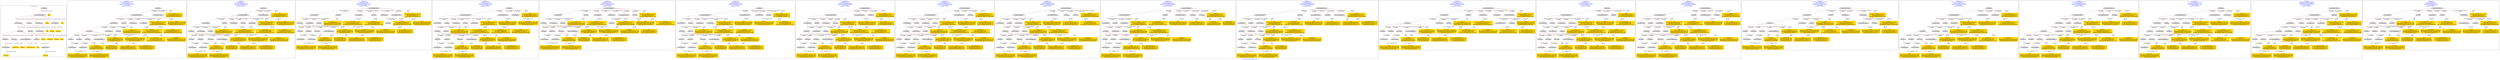 digraph n0 {
fontcolor="blue"
remincross="true"
label="s17-s-houston-museum-of-fine-arts.json"
subgraph cluster_0 {
label="1-correct model"
n2[style="filled",color="white",fillcolor="lightgray",label="E12_Production1"];
n3[style="filled",color="white",fillcolor="lightgray",label="E21_Person1"];
n4[style="filled",color="white",fillcolor="lightgray",label="E55_Type1"];
n5[style="filled",color="white",fillcolor="lightgray",label="E52_Time-Span1"];
n6[style="filled",color="white",fillcolor="lightgray",label="E69_Death1"];
n7[style="filled",color="white",fillcolor="lightgray",label="E74_Group1"];
n8[style="filled",color="white",fillcolor="lightgray",label="E82_Actor_Appellation1"];
n9[style="filled",color="white",fillcolor="lightgray",label="E67_Birth1"];
n10[shape="plaintext",style="filled",fillcolor="gold",label="artist_uri"];
n11[style="filled",color="white",fillcolor="lightgray",label="E22_Man-Made_Object1"];
n12[style="filled",color="white",fillcolor="lightgray",label="E35_Title1"];
n13[style="filled",color="white",fillcolor="lightgray",label="E8_Acquisition1"];
n14[shape="plaintext",style="filled",fillcolor="gold",label="artdesc"];
n15[style="filled",color="white",fillcolor="lightgray",label="E54_Dimension1"];
n16[shape="plaintext",style="filled",fillcolor="gold",label="link"];
n17[shape="plaintext",style="filled",fillcolor="gold",label="title"];
n18[style="filled",color="white",fillcolor="lightgray",label="E38_Image1"];
n19[shape="plaintext",style="filled",fillcolor="gold",label="photo"];
n20[shape="plaintext",style="filled",fillcolor="gold",label="artyear"];
n21[style="filled",color="white",fillcolor="lightgray",label="E52_Time-Span2"];
n22[shape="plaintext",style="filled",fillcolor="gold",label="artist_birth"];
n23[style="filled",color="white",fillcolor="lightgray",label="E52_Time-Span3"];
n24[shape="plaintext",style="filled",fillcolor="gold",label="artist_death"];
n25[shape="plaintext",style="filled",fillcolor="gold",label="dimensions"];
n26[shape="plaintext",style="filled",fillcolor="gold",label="technique_uri"];
n27[shape="plaintext",style="filled",fillcolor="gold",label="technique"];
n28[shape="plaintext",style="filled",fillcolor="gold",label="nationality_URI"];
n29[shape="plaintext",style="filled",fillcolor="gold",label="nationality"];
n30[shape="plaintext",style="filled",fillcolor="gold",label="artist_appellation_uri"];
n31[shape="plaintext",style="filled",fillcolor="gold",label="artist"];
n32[shape="plaintext",style="filled",fillcolor="gold",label="credittext"];
}
subgraph cluster_1 {
label="candidate 0\nlink coherence:0.967741935483871\nnode coherence:1.0\nconfidence:0.5022884513273799\nmapping score:0.5320128171091266\ncost:130.009382\n-precision:0.87-recall:0.9"
n34[style="filled",color="white",fillcolor="lightgray",label="E12_Production1"];
n35[style="filled",color="white",fillcolor="lightgray",label="E21_Person1"];
n36[style="filled",color="white",fillcolor="lightgray",label="E52_Time-Span2"];
n37[style="filled",color="white",fillcolor="lightgray",label="E55_Type1"];
n38[style="filled",color="white",fillcolor="lightgray",label="E67_Birth1"];
n39[style="filled",color="white",fillcolor="lightgray",label="E69_Death1"];
n40[style="filled",color="white",fillcolor="lightgray",label="E74_Group1"];
n41[style="filled",color="white",fillcolor="lightgray",label="E82_Actor_Appellation1"];
n42[style="filled",color="white",fillcolor="lightgray",label="E22_Man-Made_Object1"];
n43[style="filled",color="white",fillcolor="lightgray",label="E35_Title1"];
n44[style="filled",color="white",fillcolor="lightgray",label="E54_Dimension1"];
n45[style="filled",color="white",fillcolor="lightgray",label="E8_Acquisition1"];
n46[style="filled",color="white",fillcolor="lightgray",label="E38_Image1"];
n47[style="filled",color="white",fillcolor="lightgray",label="E52_Time-Span1"];
n48[style="filled",color="white",fillcolor="lightgray",label="E52_Time-Span3"];
n49[style="filled",color="white",fillcolor="lightgray",label="E33_Linguistic_Object1"];
n50[shape="plaintext",style="filled",fillcolor="gold",label="link\n[E22_Man-Made_Object,classLink,0.531]\n[E38_Image,classLink,0.174]\n[E21_Person,classLink,0.159]\n[E82_Actor_Appellation,classLink,0.136]"];
n51[shape="plaintext",style="filled",fillcolor="gold",label="artyear\n[E52_Time-Span,P82_at_some_time_within,0.543]\n[E52_Time-Span,P82b_end_of_the_end,0.245]\n[E52_Time-Span,P82a_begin_of_the_begin,0.108]\n[E8_Acquisition,P3_has_note,0.105]"];
n52[shape="plaintext",style="filled",fillcolor="gold",label="photo\n[E38_Image,classLink,0.454]\n[E22_Man-Made_Object,classLink,0.295]\n[E21_Person,classLink,0.135]\n[E82_Actor_Appellation,classLink,0.116]"];
n53[shape="plaintext",style="filled",fillcolor="gold",label="artist\n[E82_Actor_Appellation,label,0.475]\n[E22_Man-Made_Object,classLink,0.191]\n[E8_Acquisition,P3_has_note,0.175]\n[E33_Linguistic_Object,P3_has_note,0.159]"];
n54[shape="plaintext",style="filled",fillcolor="gold",label="artist_appellation_uri\n[E82_Actor_Appellation,classLink,0.757]\n[E21_Person,classLink,0.122]\n[E22_Man-Made_Object,classLink,0.081]\n[E38_Image,classLink,0.04]"];
n55[shape="plaintext",style="filled",fillcolor="gold",label="dimensions\n[E54_Dimension,P3_has_note,0.896]\n[E38_Image,classLink,0.039]\n[E22_Man-Made_Object,classLink,0.033]\n[E52_Time-Span,P82_at_some_time_within,0.031]"];
n56[shape="plaintext",style="filled",fillcolor="gold",label="technique_uri\n[E55_Type,classLink,0.424]\n[E57_Material,classLink,0.368]\n[E74_Group,classLink,0.207]\n[E29_Design_or_Procedure,P3_has_note,0.001]"];
n57[shape="plaintext",style="filled",fillcolor="gold",label="artist_death\n[E52_Time-Span,P82_at_some_time_within,0.431]\n[E52_Time-Span,P82b_end_of_the_end,0.401]\n[E52_Time-Span,P82a_begin_of_the_begin,0.109]\n[E52_Time-Span,label,0.059]"];
n58[shape="plaintext",style="filled",fillcolor="gold",label="artist_birth\n[E52_Time-Span,P82_at_some_time_within,0.352]\n[E52_Time-Span,P82a_begin_of_the_begin,0.332]\n[E52_Time-Span,P82b_end_of_the_end,0.24]\n[E52_Time-Span,label,0.077]"];
n59[shape="plaintext",style="filled",fillcolor="gold",label="nationality\n[E74_Group,label,0.51]\n[E74_Group,classLink,0.29]\n[E8_Acquisition,P3_has_note,0.105]\n[E30_Right,P3_has_note,0.095]"];
n60[shape="plaintext",style="filled",fillcolor="gold",label="artdesc\n[E73_Information_Object,P3_has_note,0.388]\n[E33_Linguistic_Object,P3_has_note,0.317]\n[E22_Man-Made_Object,P3_has_note,0.247]\n[E8_Acquisition,P3_has_note,0.047]"];
n61[shape="plaintext",style="filled",fillcolor="gold",label="title\n[E35_Title,label,0.396]\n[E33_Linguistic_Object,P3_has_note,0.242]\n[E73_Information_Object,P3_has_note,0.23]\n[E22_Man-Made_Object,classLink,0.131]"];
n62[shape="plaintext",style="filled",fillcolor="gold",label="artist_uri\n[E21_Person,classLink,0.373]\n[E82_Actor_Appellation,classLink,0.32]\n[E22_Man-Made_Object,classLink,0.207]\n[E38_Image,classLink,0.1]"];
n63[shape="plaintext",style="filled",fillcolor="gold",label="credittext\n[E8_Acquisition,P3_has_note,0.399]\n[E30_Right,P3_has_note,0.37]\n[E33_Linguistic_Object,P3_has_note,0.136]\n[E73_Information_Object,P3_has_note,0.094]"];
n64[shape="plaintext",style="filled",fillcolor="gold",label="nationality_URI\n[E74_Group,classLink,0.699]\n[E55_Type,classLink,0.172]\n[E57_Material,classLink,0.083]\n[E74_Group,label,0.046]"];
n65[shape="plaintext",style="filled",fillcolor="gold",label="technique\n[E55_Type,label,0.478]\n[E29_Design_or_Procedure,P3_has_note,0.438]\n[E73_Information_Object,P3_has_note,0.047]\n[E33_Linguistic_Object,P3_has_note,0.036]"];
}
subgraph cluster_2 {
label="candidate 1\nlink coherence:0.9375\nnode coherence:1.0\nconfidence:0.5022884513273799\nmapping score:0.52159615044246\ncost:131.009382\n-precision:0.81-recall:0.87"
n67[style="filled",color="white",fillcolor="lightgray",label="E12_Production1"];
n68[style="filled",color="white",fillcolor="lightgray",label="E21_Person1"];
n69[style="filled",color="white",fillcolor="lightgray",label="E52_Time-Span2"];
n70[style="filled",color="white",fillcolor="lightgray",label="E55_Type1"];
n71[style="filled",color="white",fillcolor="lightgray",label="E67_Birth1"];
n72[style="filled",color="white",fillcolor="lightgray",label="E69_Death1"];
n73[style="filled",color="white",fillcolor="lightgray",label="E74_Group1"];
n74[style="filled",color="white",fillcolor="lightgray",label="E82_Actor_Appellation1"];
n75[style="filled",color="white",fillcolor="lightgray",label="E22_Man-Made_Object1"];
n76[style="filled",color="white",fillcolor="lightgray",label="E35_Title1"];
n77[style="filled",color="white",fillcolor="lightgray",label="E54_Dimension1"];
n78[style="filled",color="white",fillcolor="lightgray",label="E55_Type3"];
n79[style="filled",color="white",fillcolor="lightgray",label="E8_Acquisition1"];
n80[style="filled",color="white",fillcolor="lightgray",label="E38_Image1"];
n81[style="filled",color="white",fillcolor="lightgray",label="E52_Time-Span1"];
n82[style="filled",color="white",fillcolor="lightgray",label="E52_Time-Span3"];
n83[style="filled",color="white",fillcolor="lightgray",label="E33_Linguistic_Object1"];
n84[shape="plaintext",style="filled",fillcolor="gold",label="link\n[E22_Man-Made_Object,classLink,0.531]\n[E38_Image,classLink,0.174]\n[E21_Person,classLink,0.159]\n[E82_Actor_Appellation,classLink,0.136]"];
n85[shape="plaintext",style="filled",fillcolor="gold",label="technique_uri\n[E55_Type,classLink,0.424]\n[E57_Material,classLink,0.368]\n[E74_Group,classLink,0.207]\n[E29_Design_or_Procedure,P3_has_note,0.001]"];
n86[shape="plaintext",style="filled",fillcolor="gold",label="artyear\n[E52_Time-Span,P82_at_some_time_within,0.543]\n[E52_Time-Span,P82b_end_of_the_end,0.245]\n[E52_Time-Span,P82a_begin_of_the_begin,0.108]\n[E8_Acquisition,P3_has_note,0.105]"];
n87[shape="plaintext",style="filled",fillcolor="gold",label="photo\n[E38_Image,classLink,0.454]\n[E22_Man-Made_Object,classLink,0.295]\n[E21_Person,classLink,0.135]\n[E82_Actor_Appellation,classLink,0.116]"];
n88[shape="plaintext",style="filled",fillcolor="gold",label="artist\n[E82_Actor_Appellation,label,0.475]\n[E22_Man-Made_Object,classLink,0.191]\n[E8_Acquisition,P3_has_note,0.175]\n[E33_Linguistic_Object,P3_has_note,0.159]"];
n89[shape="plaintext",style="filled",fillcolor="gold",label="artist_appellation_uri\n[E82_Actor_Appellation,classLink,0.757]\n[E21_Person,classLink,0.122]\n[E22_Man-Made_Object,classLink,0.081]\n[E38_Image,classLink,0.04]"];
n90[shape="plaintext",style="filled",fillcolor="gold",label="dimensions\n[E54_Dimension,P3_has_note,0.896]\n[E38_Image,classLink,0.039]\n[E22_Man-Made_Object,classLink,0.033]\n[E52_Time-Span,P82_at_some_time_within,0.031]"];
n91[shape="plaintext",style="filled",fillcolor="gold",label="artist_death\n[E52_Time-Span,P82_at_some_time_within,0.431]\n[E52_Time-Span,P82b_end_of_the_end,0.401]\n[E52_Time-Span,P82a_begin_of_the_begin,0.109]\n[E52_Time-Span,label,0.059]"];
n92[shape="plaintext",style="filled",fillcolor="gold",label="artist_birth\n[E52_Time-Span,P82_at_some_time_within,0.352]\n[E52_Time-Span,P82a_begin_of_the_begin,0.332]\n[E52_Time-Span,P82b_end_of_the_end,0.24]\n[E52_Time-Span,label,0.077]"];
n93[shape="plaintext",style="filled",fillcolor="gold",label="nationality\n[E74_Group,label,0.51]\n[E74_Group,classLink,0.29]\n[E8_Acquisition,P3_has_note,0.105]\n[E30_Right,P3_has_note,0.095]"];
n94[shape="plaintext",style="filled",fillcolor="gold",label="artdesc\n[E73_Information_Object,P3_has_note,0.388]\n[E33_Linguistic_Object,P3_has_note,0.317]\n[E22_Man-Made_Object,P3_has_note,0.247]\n[E8_Acquisition,P3_has_note,0.047]"];
n95[shape="plaintext",style="filled",fillcolor="gold",label="title\n[E35_Title,label,0.396]\n[E33_Linguistic_Object,P3_has_note,0.242]\n[E73_Information_Object,P3_has_note,0.23]\n[E22_Man-Made_Object,classLink,0.131]"];
n96[shape="plaintext",style="filled",fillcolor="gold",label="artist_uri\n[E21_Person,classLink,0.373]\n[E82_Actor_Appellation,classLink,0.32]\n[E22_Man-Made_Object,classLink,0.207]\n[E38_Image,classLink,0.1]"];
n97[shape="plaintext",style="filled",fillcolor="gold",label="credittext\n[E8_Acquisition,P3_has_note,0.399]\n[E30_Right,P3_has_note,0.37]\n[E33_Linguistic_Object,P3_has_note,0.136]\n[E73_Information_Object,P3_has_note,0.094]"];
n98[shape="plaintext",style="filled",fillcolor="gold",label="nationality_URI\n[E74_Group,classLink,0.699]\n[E55_Type,classLink,0.172]\n[E57_Material,classLink,0.083]\n[E74_Group,label,0.046]"];
n99[shape="plaintext",style="filled",fillcolor="gold",label="technique\n[E55_Type,label,0.478]\n[E29_Design_or_Procedure,P3_has_note,0.438]\n[E73_Information_Object,P3_has_note,0.047]\n[E33_Linguistic_Object,P3_has_note,0.036]"];
}
subgraph cluster_3 {
label="candidate 10\nlink coherence:0.90625\nnode coherence:1.0\nconfidence:0.5022884513273799\nmapping score:0.52159615044246\ncost:230.019414\n-precision:0.78-recall:0.83"
n101[style="filled",color="white",fillcolor="lightgray",label="E12_Production1"];
n102[style="filled",color="white",fillcolor="lightgray",label="E21_Person1"];
n103[style="filled",color="white",fillcolor="lightgray",label="E52_Time-Span2"];
n104[style="filled",color="white",fillcolor="lightgray",label="E55_Type1"];
n105[style="filled",color="white",fillcolor="lightgray",label="E67_Birth1"];
n106[style="filled",color="white",fillcolor="lightgray",label="E69_Death1"];
n107[style="filled",color="white",fillcolor="lightgray",label="E74_Group1"];
n108[style="filled",color="white",fillcolor="lightgray",label="E82_Actor_Appellation1"];
n109[style="filled",color="white",fillcolor="lightgray",label="E22_Man-Made_Object1"];
n110[style="filled",color="white",fillcolor="lightgray",label="E35_Title1"];
n111[style="filled",color="white",fillcolor="lightgray",label="E54_Dimension1"];
n112[style="filled",color="white",fillcolor="lightgray",label="E55_Type3"];
n113[style="filled",color="white",fillcolor="lightgray",label="E8_Acquisition1"];
n114[style="filled",color="white",fillcolor="lightgray",label="E52_Time-Span1"];
n115[style="filled",color="white",fillcolor="lightgray",label="E52_Time-Span3"];
n116[style="filled",color="white",fillcolor="lightgray",label="E33_Linguistic_Object1"];
n117[style="filled",color="white",fillcolor="lightgray",label="E38_Image1"];
n118[shape="plaintext",style="filled",fillcolor="gold",label="link\n[E22_Man-Made_Object,classLink,0.531]\n[E38_Image,classLink,0.174]\n[E21_Person,classLink,0.159]\n[E82_Actor_Appellation,classLink,0.136]"];
n119[shape="plaintext",style="filled",fillcolor="gold",label="technique_uri\n[E55_Type,classLink,0.424]\n[E57_Material,classLink,0.368]\n[E74_Group,classLink,0.207]\n[E29_Design_or_Procedure,P3_has_note,0.001]"];
n120[shape="plaintext",style="filled",fillcolor="gold",label="artyear\n[E52_Time-Span,P82_at_some_time_within,0.543]\n[E52_Time-Span,P82b_end_of_the_end,0.245]\n[E52_Time-Span,P82a_begin_of_the_begin,0.108]\n[E8_Acquisition,P3_has_note,0.105]"];
n121[shape="plaintext",style="filled",fillcolor="gold",label="photo\n[E38_Image,classLink,0.454]\n[E22_Man-Made_Object,classLink,0.295]\n[E21_Person,classLink,0.135]\n[E82_Actor_Appellation,classLink,0.116]"];
n122[shape="plaintext",style="filled",fillcolor="gold",label="artist\n[E82_Actor_Appellation,label,0.475]\n[E22_Man-Made_Object,classLink,0.191]\n[E8_Acquisition,P3_has_note,0.175]\n[E33_Linguistic_Object,P3_has_note,0.159]"];
n123[shape="plaintext",style="filled",fillcolor="gold",label="artist_appellation_uri\n[E82_Actor_Appellation,classLink,0.757]\n[E21_Person,classLink,0.122]\n[E22_Man-Made_Object,classLink,0.081]\n[E38_Image,classLink,0.04]"];
n124[shape="plaintext",style="filled",fillcolor="gold",label="dimensions\n[E54_Dimension,P3_has_note,0.896]\n[E38_Image,classLink,0.039]\n[E22_Man-Made_Object,classLink,0.033]\n[E52_Time-Span,P82_at_some_time_within,0.031]"];
n125[shape="plaintext",style="filled",fillcolor="gold",label="artist_death\n[E52_Time-Span,P82_at_some_time_within,0.431]\n[E52_Time-Span,P82b_end_of_the_end,0.401]\n[E52_Time-Span,P82a_begin_of_the_begin,0.109]\n[E52_Time-Span,label,0.059]"];
n126[shape="plaintext",style="filled",fillcolor="gold",label="artist_birth\n[E52_Time-Span,P82_at_some_time_within,0.352]\n[E52_Time-Span,P82a_begin_of_the_begin,0.332]\n[E52_Time-Span,P82b_end_of_the_end,0.24]\n[E52_Time-Span,label,0.077]"];
n127[shape="plaintext",style="filled",fillcolor="gold",label="nationality\n[E74_Group,label,0.51]\n[E74_Group,classLink,0.29]\n[E8_Acquisition,P3_has_note,0.105]\n[E30_Right,P3_has_note,0.095]"];
n128[shape="plaintext",style="filled",fillcolor="gold",label="artdesc\n[E73_Information_Object,P3_has_note,0.388]\n[E33_Linguistic_Object,P3_has_note,0.317]\n[E22_Man-Made_Object,P3_has_note,0.247]\n[E8_Acquisition,P3_has_note,0.047]"];
n129[shape="plaintext",style="filled",fillcolor="gold",label="title\n[E35_Title,label,0.396]\n[E33_Linguistic_Object,P3_has_note,0.242]\n[E73_Information_Object,P3_has_note,0.23]\n[E22_Man-Made_Object,classLink,0.131]"];
n130[shape="plaintext",style="filled",fillcolor="gold",label="artist_uri\n[E21_Person,classLink,0.373]\n[E82_Actor_Appellation,classLink,0.32]\n[E22_Man-Made_Object,classLink,0.207]\n[E38_Image,classLink,0.1]"];
n131[shape="plaintext",style="filled",fillcolor="gold",label="credittext\n[E8_Acquisition,P3_has_note,0.399]\n[E30_Right,P3_has_note,0.37]\n[E33_Linguistic_Object,P3_has_note,0.136]\n[E73_Information_Object,P3_has_note,0.094]"];
n132[shape="plaintext",style="filled",fillcolor="gold",label="nationality_URI\n[E74_Group,classLink,0.699]\n[E55_Type,classLink,0.172]\n[E57_Material,classLink,0.083]\n[E74_Group,label,0.046]"];
n133[shape="plaintext",style="filled",fillcolor="gold",label="technique\n[E55_Type,label,0.478]\n[E29_Design_or_Procedure,P3_has_note,0.438]\n[E73_Information_Object,P3_has_note,0.047]\n[E33_Linguistic_Object,P3_has_note,0.036]"];
}
subgraph cluster_4 {
label="candidate 11\nlink coherence:0.90625\nnode coherence:1.0\nconfidence:0.5022884513273799\nmapping score:0.52159615044246\ncost:230.019434\n-precision:0.81-recall:0.87"
n135[style="filled",color="white",fillcolor="lightgray",label="E12_Production1"];
n136[style="filled",color="white",fillcolor="lightgray",label="E21_Person1"];
n137[style="filled",color="white",fillcolor="lightgray",label="E55_Type1"];
n138[style="filled",color="white",fillcolor="lightgray",label="E67_Birth1"];
n139[style="filled",color="white",fillcolor="lightgray",label="E69_Death1"];
n140[style="filled",color="white",fillcolor="lightgray",label="E74_Group1"];
n141[style="filled",color="white",fillcolor="lightgray",label="E82_Actor_Appellation1"];
n142[style="filled",color="white",fillcolor="lightgray",label="E22_Man-Made_Object1"];
n143[style="filled",color="white",fillcolor="lightgray",label="E35_Title1"];
n144[style="filled",color="white",fillcolor="lightgray",label="E54_Dimension1"];
n145[style="filled",color="white",fillcolor="lightgray",label="E55_Type3"];
n146[style="filled",color="white",fillcolor="lightgray",label="E8_Acquisition1"];
n147[style="filled",color="white",fillcolor="lightgray",label="E38_Image1"];
n148[style="filled",color="white",fillcolor="lightgray",label="E52_Time-Span1"];
n149[style="filled",color="white",fillcolor="lightgray",label="E52_Time-Span3"];
n150[style="filled",color="white",fillcolor="lightgray",label="E33_Linguistic_Object1"];
n151[style="filled",color="white",fillcolor="lightgray",label="E52_Time-Span2"];
n152[shape="plaintext",style="filled",fillcolor="gold",label="link\n[E22_Man-Made_Object,classLink,0.531]\n[E38_Image,classLink,0.174]\n[E21_Person,classLink,0.159]\n[E82_Actor_Appellation,classLink,0.136]"];
n153[shape="plaintext",style="filled",fillcolor="gold",label="technique_uri\n[E55_Type,classLink,0.424]\n[E57_Material,classLink,0.368]\n[E74_Group,classLink,0.207]\n[E29_Design_or_Procedure,P3_has_note,0.001]"];
n154[shape="plaintext",style="filled",fillcolor="gold",label="artyear\n[E52_Time-Span,P82_at_some_time_within,0.543]\n[E52_Time-Span,P82b_end_of_the_end,0.245]\n[E52_Time-Span,P82a_begin_of_the_begin,0.108]\n[E8_Acquisition,P3_has_note,0.105]"];
n155[shape="plaintext",style="filled",fillcolor="gold",label="photo\n[E38_Image,classLink,0.454]\n[E22_Man-Made_Object,classLink,0.295]\n[E21_Person,classLink,0.135]\n[E82_Actor_Appellation,classLink,0.116]"];
n156[shape="plaintext",style="filled",fillcolor="gold",label="artist\n[E82_Actor_Appellation,label,0.475]\n[E22_Man-Made_Object,classLink,0.191]\n[E8_Acquisition,P3_has_note,0.175]\n[E33_Linguistic_Object,P3_has_note,0.159]"];
n157[shape="plaintext",style="filled",fillcolor="gold",label="artist_appellation_uri\n[E82_Actor_Appellation,classLink,0.757]\n[E21_Person,classLink,0.122]\n[E22_Man-Made_Object,classLink,0.081]\n[E38_Image,classLink,0.04]"];
n158[shape="plaintext",style="filled",fillcolor="gold",label="dimensions\n[E54_Dimension,P3_has_note,0.896]\n[E38_Image,classLink,0.039]\n[E22_Man-Made_Object,classLink,0.033]\n[E52_Time-Span,P82_at_some_time_within,0.031]"];
n159[shape="plaintext",style="filled",fillcolor="gold",label="artist_death\n[E52_Time-Span,P82_at_some_time_within,0.431]\n[E52_Time-Span,P82b_end_of_the_end,0.401]\n[E52_Time-Span,P82a_begin_of_the_begin,0.109]\n[E52_Time-Span,label,0.059]"];
n160[shape="plaintext",style="filled",fillcolor="gold",label="artist_birth\n[E52_Time-Span,P82_at_some_time_within,0.352]\n[E52_Time-Span,P82a_begin_of_the_begin,0.332]\n[E52_Time-Span,P82b_end_of_the_end,0.24]\n[E52_Time-Span,label,0.077]"];
n161[shape="plaintext",style="filled",fillcolor="gold",label="nationality\n[E74_Group,label,0.51]\n[E74_Group,classLink,0.29]\n[E8_Acquisition,P3_has_note,0.105]\n[E30_Right,P3_has_note,0.095]"];
n162[shape="plaintext",style="filled",fillcolor="gold",label="artdesc\n[E73_Information_Object,P3_has_note,0.388]\n[E33_Linguistic_Object,P3_has_note,0.317]\n[E22_Man-Made_Object,P3_has_note,0.247]\n[E8_Acquisition,P3_has_note,0.047]"];
n163[shape="plaintext",style="filled",fillcolor="gold",label="title\n[E35_Title,label,0.396]\n[E33_Linguistic_Object,P3_has_note,0.242]\n[E73_Information_Object,P3_has_note,0.23]\n[E22_Man-Made_Object,classLink,0.131]"];
n164[shape="plaintext",style="filled",fillcolor="gold",label="artist_uri\n[E21_Person,classLink,0.373]\n[E82_Actor_Appellation,classLink,0.32]\n[E22_Man-Made_Object,classLink,0.207]\n[E38_Image,classLink,0.1]"];
n165[shape="plaintext",style="filled",fillcolor="gold",label="credittext\n[E8_Acquisition,P3_has_note,0.399]\n[E30_Right,P3_has_note,0.37]\n[E33_Linguistic_Object,P3_has_note,0.136]\n[E73_Information_Object,P3_has_note,0.094]"];
n166[shape="plaintext",style="filled",fillcolor="gold",label="nationality_URI\n[E74_Group,classLink,0.699]\n[E55_Type,classLink,0.172]\n[E57_Material,classLink,0.083]\n[E74_Group,label,0.046]"];
n167[shape="plaintext",style="filled",fillcolor="gold",label="technique\n[E55_Type,label,0.478]\n[E29_Design_or_Procedure,P3_has_note,0.438]\n[E73_Information_Object,P3_has_note,0.047]\n[E33_Linguistic_Object,P3_has_note,0.036]"];
}
subgraph cluster_5 {
label="candidate 12\nlink coherence:0.90625\nnode coherence:1.0\nconfidence:0.5022884513273799\nmapping score:0.52159615044246\ncost:329.029416\n-precision:0.78-recall:0.83"
n169[style="filled",color="white",fillcolor="lightgray",label="E12_Production1"];
n170[style="filled",color="white",fillcolor="lightgray",label="E21_Person1"];
n171[style="filled",color="white",fillcolor="lightgray",label="E52_Time-Span2"];
n172[style="filled",color="white",fillcolor="lightgray",label="E55_Type1"];
n173[style="filled",color="white",fillcolor="lightgray",label="E67_Birth1"];
n174[style="filled",color="white",fillcolor="lightgray",label="E69_Death1"];
n175[style="filled",color="white",fillcolor="lightgray",label="E74_Group1"];
n176[style="filled",color="white",fillcolor="lightgray",label="E82_Actor_Appellation1"];
n177[style="filled",color="white",fillcolor="lightgray",label="E22_Man-Made_Object1"];
n178[style="filled",color="white",fillcolor="lightgray",label="E35_Title1"];
n179[style="filled",color="white",fillcolor="lightgray",label="E54_Dimension1"];
n180[style="filled",color="white",fillcolor="lightgray",label="E8_Acquisition1"];
n181[style="filled",color="white",fillcolor="lightgray",label="E52_Time-Span1"];
n182[style="filled",color="white",fillcolor="lightgray",label="E52_Time-Span3"];
n183[style="filled",color="white",fillcolor="lightgray",label="E33_Linguistic_Object1"];
n184[style="filled",color="white",fillcolor="lightgray",label="E55_Type3"];
n185[style="filled",color="white",fillcolor="lightgray",label="E38_Image1"];
n186[shape="plaintext",style="filled",fillcolor="gold",label="link\n[E22_Man-Made_Object,classLink,0.531]\n[E38_Image,classLink,0.174]\n[E21_Person,classLink,0.159]\n[E82_Actor_Appellation,classLink,0.136]"];
n187[shape="plaintext",style="filled",fillcolor="gold",label="technique_uri\n[E55_Type,classLink,0.424]\n[E57_Material,classLink,0.368]\n[E74_Group,classLink,0.207]\n[E29_Design_or_Procedure,P3_has_note,0.001]"];
n188[shape="plaintext",style="filled",fillcolor="gold",label="artyear\n[E52_Time-Span,P82_at_some_time_within,0.543]\n[E52_Time-Span,P82b_end_of_the_end,0.245]\n[E52_Time-Span,P82a_begin_of_the_begin,0.108]\n[E8_Acquisition,P3_has_note,0.105]"];
n189[shape="plaintext",style="filled",fillcolor="gold",label="photo\n[E38_Image,classLink,0.454]\n[E22_Man-Made_Object,classLink,0.295]\n[E21_Person,classLink,0.135]\n[E82_Actor_Appellation,classLink,0.116]"];
n190[shape="plaintext",style="filled",fillcolor="gold",label="artist\n[E82_Actor_Appellation,label,0.475]\n[E22_Man-Made_Object,classLink,0.191]\n[E8_Acquisition,P3_has_note,0.175]\n[E33_Linguistic_Object,P3_has_note,0.159]"];
n191[shape="plaintext",style="filled",fillcolor="gold",label="artist_appellation_uri\n[E82_Actor_Appellation,classLink,0.757]\n[E21_Person,classLink,0.122]\n[E22_Man-Made_Object,classLink,0.081]\n[E38_Image,classLink,0.04]"];
n192[shape="plaintext",style="filled",fillcolor="gold",label="dimensions\n[E54_Dimension,P3_has_note,0.896]\n[E38_Image,classLink,0.039]\n[E22_Man-Made_Object,classLink,0.033]\n[E52_Time-Span,P82_at_some_time_within,0.031]"];
n193[shape="plaintext",style="filled",fillcolor="gold",label="artist_death\n[E52_Time-Span,P82_at_some_time_within,0.431]\n[E52_Time-Span,P82b_end_of_the_end,0.401]\n[E52_Time-Span,P82a_begin_of_the_begin,0.109]\n[E52_Time-Span,label,0.059]"];
n194[shape="plaintext",style="filled",fillcolor="gold",label="artist_birth\n[E52_Time-Span,P82_at_some_time_within,0.352]\n[E52_Time-Span,P82a_begin_of_the_begin,0.332]\n[E52_Time-Span,P82b_end_of_the_end,0.24]\n[E52_Time-Span,label,0.077]"];
n195[shape="plaintext",style="filled",fillcolor="gold",label="nationality\n[E74_Group,label,0.51]\n[E74_Group,classLink,0.29]\n[E8_Acquisition,P3_has_note,0.105]\n[E30_Right,P3_has_note,0.095]"];
n196[shape="plaintext",style="filled",fillcolor="gold",label="artdesc\n[E73_Information_Object,P3_has_note,0.388]\n[E33_Linguistic_Object,P3_has_note,0.317]\n[E22_Man-Made_Object,P3_has_note,0.247]\n[E8_Acquisition,P3_has_note,0.047]"];
n197[shape="plaintext",style="filled",fillcolor="gold",label="title\n[E35_Title,label,0.396]\n[E33_Linguistic_Object,P3_has_note,0.242]\n[E73_Information_Object,P3_has_note,0.23]\n[E22_Man-Made_Object,classLink,0.131]"];
n198[shape="plaintext",style="filled",fillcolor="gold",label="artist_uri\n[E21_Person,classLink,0.373]\n[E82_Actor_Appellation,classLink,0.32]\n[E22_Man-Made_Object,classLink,0.207]\n[E38_Image,classLink,0.1]"];
n199[shape="plaintext",style="filled",fillcolor="gold",label="credittext\n[E8_Acquisition,P3_has_note,0.399]\n[E30_Right,P3_has_note,0.37]\n[E33_Linguistic_Object,P3_has_note,0.136]\n[E73_Information_Object,P3_has_note,0.094]"];
n200[shape="plaintext",style="filled",fillcolor="gold",label="nationality_URI\n[E74_Group,classLink,0.699]\n[E55_Type,classLink,0.172]\n[E57_Material,classLink,0.083]\n[E74_Group,label,0.046]"];
n201[shape="plaintext",style="filled",fillcolor="gold",label="technique\n[E55_Type,label,0.478]\n[E29_Design_or_Procedure,P3_has_note,0.438]\n[E73_Information_Object,P3_has_note,0.047]\n[E33_Linguistic_Object,P3_has_note,0.036]"];
}
subgraph cluster_6 {
label="candidate 13\nlink coherence:0.90625\nnode coherence:1.0\nconfidence:0.5022884513273799\nmapping score:0.52159615044246\ncost:329.029436\n-precision:0.81-recall:0.87"
n203[style="filled",color="white",fillcolor="lightgray",label="E12_Production1"];
n204[style="filled",color="white",fillcolor="lightgray",label="E21_Person1"];
n205[style="filled",color="white",fillcolor="lightgray",label="E55_Type1"];
n206[style="filled",color="white",fillcolor="lightgray",label="E67_Birth1"];
n207[style="filled",color="white",fillcolor="lightgray",label="E69_Death1"];
n208[style="filled",color="white",fillcolor="lightgray",label="E74_Group1"];
n209[style="filled",color="white",fillcolor="lightgray",label="E82_Actor_Appellation1"];
n210[style="filled",color="white",fillcolor="lightgray",label="E22_Man-Made_Object1"];
n211[style="filled",color="white",fillcolor="lightgray",label="E35_Title1"];
n212[style="filled",color="white",fillcolor="lightgray",label="E54_Dimension1"];
n213[style="filled",color="white",fillcolor="lightgray",label="E8_Acquisition1"];
n214[style="filled",color="white",fillcolor="lightgray",label="E38_Image1"];
n215[style="filled",color="white",fillcolor="lightgray",label="E52_Time-Span1"];
n216[style="filled",color="white",fillcolor="lightgray",label="E52_Time-Span3"];
n217[style="filled",color="white",fillcolor="lightgray",label="E33_Linguistic_Object1"];
n218[style="filled",color="white",fillcolor="lightgray",label="E52_Time-Span2"];
n219[style="filled",color="white",fillcolor="lightgray",label="E55_Type3"];
n220[shape="plaintext",style="filled",fillcolor="gold",label="link\n[E22_Man-Made_Object,classLink,0.531]\n[E38_Image,classLink,0.174]\n[E21_Person,classLink,0.159]\n[E82_Actor_Appellation,classLink,0.136]"];
n221[shape="plaintext",style="filled",fillcolor="gold",label="technique_uri\n[E55_Type,classLink,0.424]\n[E57_Material,classLink,0.368]\n[E74_Group,classLink,0.207]\n[E29_Design_or_Procedure,P3_has_note,0.001]"];
n222[shape="plaintext",style="filled",fillcolor="gold",label="artyear\n[E52_Time-Span,P82_at_some_time_within,0.543]\n[E52_Time-Span,P82b_end_of_the_end,0.245]\n[E52_Time-Span,P82a_begin_of_the_begin,0.108]\n[E8_Acquisition,P3_has_note,0.105]"];
n223[shape="plaintext",style="filled",fillcolor="gold",label="photo\n[E38_Image,classLink,0.454]\n[E22_Man-Made_Object,classLink,0.295]\n[E21_Person,classLink,0.135]\n[E82_Actor_Appellation,classLink,0.116]"];
n224[shape="plaintext",style="filled",fillcolor="gold",label="artist\n[E82_Actor_Appellation,label,0.475]\n[E22_Man-Made_Object,classLink,0.191]\n[E8_Acquisition,P3_has_note,0.175]\n[E33_Linguistic_Object,P3_has_note,0.159]"];
n225[shape="plaintext",style="filled",fillcolor="gold",label="artist_appellation_uri\n[E82_Actor_Appellation,classLink,0.757]\n[E21_Person,classLink,0.122]\n[E22_Man-Made_Object,classLink,0.081]\n[E38_Image,classLink,0.04]"];
n226[shape="plaintext",style="filled",fillcolor="gold",label="dimensions\n[E54_Dimension,P3_has_note,0.896]\n[E38_Image,classLink,0.039]\n[E22_Man-Made_Object,classLink,0.033]\n[E52_Time-Span,P82_at_some_time_within,0.031]"];
n227[shape="plaintext",style="filled",fillcolor="gold",label="artist_death\n[E52_Time-Span,P82_at_some_time_within,0.431]\n[E52_Time-Span,P82b_end_of_the_end,0.401]\n[E52_Time-Span,P82a_begin_of_the_begin,0.109]\n[E52_Time-Span,label,0.059]"];
n228[shape="plaintext",style="filled",fillcolor="gold",label="artist_birth\n[E52_Time-Span,P82_at_some_time_within,0.352]\n[E52_Time-Span,P82a_begin_of_the_begin,0.332]\n[E52_Time-Span,P82b_end_of_the_end,0.24]\n[E52_Time-Span,label,0.077]"];
n229[shape="plaintext",style="filled",fillcolor="gold",label="nationality\n[E74_Group,label,0.51]\n[E74_Group,classLink,0.29]\n[E8_Acquisition,P3_has_note,0.105]\n[E30_Right,P3_has_note,0.095]"];
n230[shape="plaintext",style="filled",fillcolor="gold",label="artdesc\n[E73_Information_Object,P3_has_note,0.388]\n[E33_Linguistic_Object,P3_has_note,0.317]\n[E22_Man-Made_Object,P3_has_note,0.247]\n[E8_Acquisition,P3_has_note,0.047]"];
n231[shape="plaintext",style="filled",fillcolor="gold",label="title\n[E35_Title,label,0.396]\n[E33_Linguistic_Object,P3_has_note,0.242]\n[E73_Information_Object,P3_has_note,0.23]\n[E22_Man-Made_Object,classLink,0.131]"];
n232[shape="plaintext",style="filled",fillcolor="gold",label="artist_uri\n[E21_Person,classLink,0.373]\n[E82_Actor_Appellation,classLink,0.32]\n[E22_Man-Made_Object,classLink,0.207]\n[E38_Image,classLink,0.1]"];
n233[shape="plaintext",style="filled",fillcolor="gold",label="credittext\n[E8_Acquisition,P3_has_note,0.399]\n[E30_Right,P3_has_note,0.37]\n[E33_Linguistic_Object,P3_has_note,0.136]\n[E73_Information_Object,P3_has_note,0.094]"];
n234[shape="plaintext",style="filled",fillcolor="gold",label="nationality_URI\n[E74_Group,classLink,0.699]\n[E55_Type,classLink,0.172]\n[E57_Material,classLink,0.083]\n[E74_Group,label,0.046]"];
n235[shape="plaintext",style="filled",fillcolor="gold",label="technique\n[E55_Type,label,0.478]\n[E29_Design_or_Procedure,P3_has_note,0.438]\n[E73_Information_Object,P3_has_note,0.047]\n[E33_Linguistic_Object,P3_has_note,0.036]"];
}
subgraph cluster_7 {
label="candidate 14\nlink coherence:0.90625\nnode coherence:1.0\nconfidence:0.48582383459180467\nmapping score:0.5161079448639349\ncost:230.009402\n-precision:0.72-recall:0.77"
n237[style="filled",color="white",fillcolor="lightgray",label="E12_Production1"];
n238[style="filled",color="white",fillcolor="lightgray",label="E21_Person1"];
n239[style="filled",color="white",fillcolor="lightgray",label="E52_Time-Span2"];
n240[style="filled",color="white",fillcolor="lightgray",label="E55_Type1"];
n241[style="filled",color="white",fillcolor="lightgray",label="E67_Birth1"];
n242[style="filled",color="white",fillcolor="lightgray",label="E69_Death1"];
n243[style="filled",color="white",fillcolor="lightgray",label="E74_Group1"];
n244[style="filled",color="white",fillcolor="lightgray",label="E82_Actor_Appellation1"];
n245[style="filled",color="white",fillcolor="lightgray",label="E22_Man-Made_Object1"];
n246[style="filled",color="white",fillcolor="lightgray",label="E35_Title1"];
n247[style="filled",color="white",fillcolor="lightgray",label="E54_Dimension1"];
n248[style="filled",color="white",fillcolor="lightgray",label="E55_Type2"];
n249[style="filled",color="white",fillcolor="lightgray",label="E33_Linguistic_Object2"];
n250[style="filled",color="white",fillcolor="lightgray",label="E52_Time-Span1"];
n251[style="filled",color="white",fillcolor="lightgray",label="E52_Time-Span3"];
n252[style="filled",color="white",fillcolor="lightgray",label="E33_Linguistic_Object1"];
n253[style="filled",color="white",fillcolor="lightgray",label="E38_Image1"];
n254[shape="plaintext",style="filled",fillcolor="gold",label="technique_uri\n[E55_Type,classLink,0.424]\n[E57_Material,classLink,0.368]\n[E74_Group,classLink,0.207]\n[E29_Design_or_Procedure,P3_has_note,0.001]"];
n255[shape="plaintext",style="filled",fillcolor="gold",label="link\n[E22_Man-Made_Object,classLink,0.531]\n[E38_Image,classLink,0.174]\n[E21_Person,classLink,0.159]\n[E82_Actor_Appellation,classLink,0.136]"];
n256[shape="plaintext",style="filled",fillcolor="gold",label="credittext\n[E8_Acquisition,P3_has_note,0.399]\n[E30_Right,P3_has_note,0.37]\n[E33_Linguistic_Object,P3_has_note,0.136]\n[E73_Information_Object,P3_has_note,0.094]"];
n257[shape="plaintext",style="filled",fillcolor="gold",label="artyear\n[E52_Time-Span,P82_at_some_time_within,0.543]\n[E52_Time-Span,P82b_end_of_the_end,0.245]\n[E52_Time-Span,P82a_begin_of_the_begin,0.108]\n[E8_Acquisition,P3_has_note,0.105]"];
n258[shape="plaintext",style="filled",fillcolor="gold",label="photo\n[E38_Image,classLink,0.454]\n[E22_Man-Made_Object,classLink,0.295]\n[E21_Person,classLink,0.135]\n[E82_Actor_Appellation,classLink,0.116]"];
n259[shape="plaintext",style="filled",fillcolor="gold",label="artist\n[E82_Actor_Appellation,label,0.475]\n[E22_Man-Made_Object,classLink,0.191]\n[E8_Acquisition,P3_has_note,0.175]\n[E33_Linguistic_Object,P3_has_note,0.159]"];
n260[shape="plaintext",style="filled",fillcolor="gold",label="artist_appellation_uri\n[E82_Actor_Appellation,classLink,0.757]\n[E21_Person,classLink,0.122]\n[E22_Man-Made_Object,classLink,0.081]\n[E38_Image,classLink,0.04]"];
n261[shape="plaintext",style="filled",fillcolor="gold",label="dimensions\n[E54_Dimension,P3_has_note,0.896]\n[E38_Image,classLink,0.039]\n[E22_Man-Made_Object,classLink,0.033]\n[E52_Time-Span,P82_at_some_time_within,0.031]"];
n262[shape="plaintext",style="filled",fillcolor="gold",label="artist_death\n[E52_Time-Span,P82_at_some_time_within,0.431]\n[E52_Time-Span,P82b_end_of_the_end,0.401]\n[E52_Time-Span,P82a_begin_of_the_begin,0.109]\n[E52_Time-Span,label,0.059]"];
n263[shape="plaintext",style="filled",fillcolor="gold",label="artist_birth\n[E52_Time-Span,P82_at_some_time_within,0.352]\n[E52_Time-Span,P82a_begin_of_the_begin,0.332]\n[E52_Time-Span,P82b_end_of_the_end,0.24]\n[E52_Time-Span,label,0.077]"];
n264[shape="plaintext",style="filled",fillcolor="gold",label="nationality\n[E74_Group,label,0.51]\n[E74_Group,classLink,0.29]\n[E8_Acquisition,P3_has_note,0.105]\n[E30_Right,P3_has_note,0.095]"];
n265[shape="plaintext",style="filled",fillcolor="gold",label="artdesc\n[E73_Information_Object,P3_has_note,0.388]\n[E33_Linguistic_Object,P3_has_note,0.317]\n[E22_Man-Made_Object,P3_has_note,0.247]\n[E8_Acquisition,P3_has_note,0.047]"];
n266[shape="plaintext",style="filled",fillcolor="gold",label="title\n[E35_Title,label,0.396]\n[E33_Linguistic_Object,P3_has_note,0.242]\n[E73_Information_Object,P3_has_note,0.23]\n[E22_Man-Made_Object,classLink,0.131]"];
n267[shape="plaintext",style="filled",fillcolor="gold",label="artist_uri\n[E21_Person,classLink,0.373]\n[E82_Actor_Appellation,classLink,0.32]\n[E22_Man-Made_Object,classLink,0.207]\n[E38_Image,classLink,0.1]"];
n268[shape="plaintext",style="filled",fillcolor="gold",label="nationality_URI\n[E74_Group,classLink,0.699]\n[E55_Type,classLink,0.172]\n[E57_Material,classLink,0.083]\n[E74_Group,label,0.046]"];
n269[shape="plaintext",style="filled",fillcolor="gold",label="technique\n[E55_Type,label,0.478]\n[E29_Design_or_Procedure,P3_has_note,0.438]\n[E73_Information_Object,P3_has_note,0.047]\n[E33_Linguistic_Object,P3_has_note,0.036]"];
}
subgraph cluster_8 {
label="candidate 15\nlink coherence:0.90625\nnode coherence:1.0\nconfidence:0.48582383459180467\nmapping score:0.5161079448639349\ncost:230.009422\n-precision:0.72-recall:0.77"
n271[style="filled",color="white",fillcolor="lightgray",label="E12_Production1"];
n272[style="filled",color="white",fillcolor="lightgray",label="E21_Person1"];
n273[style="filled",color="white",fillcolor="lightgray",label="E52_Time-Span2"];
n274[style="filled",color="white",fillcolor="lightgray",label="E55_Type1"];
n275[style="filled",color="white",fillcolor="lightgray",label="E67_Birth1"];
n276[style="filled",color="white",fillcolor="lightgray",label="E69_Death1"];
n277[style="filled",color="white",fillcolor="lightgray",label="E74_Group1"];
n278[style="filled",color="white",fillcolor="lightgray",label="E82_Actor_Appellation1"];
n279[style="filled",color="white",fillcolor="lightgray",label="E22_Man-Made_Object1"];
n280[style="filled",color="white",fillcolor="lightgray",label="E35_Title1"];
n281[style="filled",color="white",fillcolor="lightgray",label="E54_Dimension1"];
n282[style="filled",color="white",fillcolor="lightgray",label="E55_Type3"];
n283[style="filled",color="white",fillcolor="lightgray",label="E33_Linguistic_Object2"];
n284[style="filled",color="white",fillcolor="lightgray",label="E52_Time-Span1"];
n285[style="filled",color="white",fillcolor="lightgray",label="E52_Time-Span3"];
n286[style="filled",color="white",fillcolor="lightgray",label="E33_Linguistic_Object1"];
n287[style="filled",color="white",fillcolor="lightgray",label="E38_Image1"];
n288[shape="plaintext",style="filled",fillcolor="gold",label="link\n[E22_Man-Made_Object,classLink,0.531]\n[E38_Image,classLink,0.174]\n[E21_Person,classLink,0.159]\n[E82_Actor_Appellation,classLink,0.136]"];
n289[shape="plaintext",style="filled",fillcolor="gold",label="technique_uri\n[E55_Type,classLink,0.424]\n[E57_Material,classLink,0.368]\n[E74_Group,classLink,0.207]\n[E29_Design_or_Procedure,P3_has_note,0.001]"];
n290[shape="plaintext",style="filled",fillcolor="gold",label="credittext\n[E8_Acquisition,P3_has_note,0.399]\n[E30_Right,P3_has_note,0.37]\n[E33_Linguistic_Object,P3_has_note,0.136]\n[E73_Information_Object,P3_has_note,0.094]"];
n291[shape="plaintext",style="filled",fillcolor="gold",label="artyear\n[E52_Time-Span,P82_at_some_time_within,0.543]\n[E52_Time-Span,P82b_end_of_the_end,0.245]\n[E52_Time-Span,P82a_begin_of_the_begin,0.108]\n[E8_Acquisition,P3_has_note,0.105]"];
n292[shape="plaintext",style="filled",fillcolor="gold",label="photo\n[E38_Image,classLink,0.454]\n[E22_Man-Made_Object,classLink,0.295]\n[E21_Person,classLink,0.135]\n[E82_Actor_Appellation,classLink,0.116]"];
n293[shape="plaintext",style="filled",fillcolor="gold",label="artist\n[E82_Actor_Appellation,label,0.475]\n[E22_Man-Made_Object,classLink,0.191]\n[E8_Acquisition,P3_has_note,0.175]\n[E33_Linguistic_Object,P3_has_note,0.159]"];
n294[shape="plaintext",style="filled",fillcolor="gold",label="artist_appellation_uri\n[E82_Actor_Appellation,classLink,0.757]\n[E21_Person,classLink,0.122]\n[E22_Man-Made_Object,classLink,0.081]\n[E38_Image,classLink,0.04]"];
n295[shape="plaintext",style="filled",fillcolor="gold",label="dimensions\n[E54_Dimension,P3_has_note,0.896]\n[E38_Image,classLink,0.039]\n[E22_Man-Made_Object,classLink,0.033]\n[E52_Time-Span,P82_at_some_time_within,0.031]"];
n296[shape="plaintext",style="filled",fillcolor="gold",label="artist_death\n[E52_Time-Span,P82_at_some_time_within,0.431]\n[E52_Time-Span,P82b_end_of_the_end,0.401]\n[E52_Time-Span,P82a_begin_of_the_begin,0.109]\n[E52_Time-Span,label,0.059]"];
n297[shape="plaintext",style="filled",fillcolor="gold",label="artist_birth\n[E52_Time-Span,P82_at_some_time_within,0.352]\n[E52_Time-Span,P82a_begin_of_the_begin,0.332]\n[E52_Time-Span,P82b_end_of_the_end,0.24]\n[E52_Time-Span,label,0.077]"];
n298[shape="plaintext",style="filled",fillcolor="gold",label="nationality\n[E74_Group,label,0.51]\n[E74_Group,classLink,0.29]\n[E8_Acquisition,P3_has_note,0.105]\n[E30_Right,P3_has_note,0.095]"];
n299[shape="plaintext",style="filled",fillcolor="gold",label="artdesc\n[E73_Information_Object,P3_has_note,0.388]\n[E33_Linguistic_Object,P3_has_note,0.317]\n[E22_Man-Made_Object,P3_has_note,0.247]\n[E8_Acquisition,P3_has_note,0.047]"];
n300[shape="plaintext",style="filled",fillcolor="gold",label="title\n[E35_Title,label,0.396]\n[E33_Linguistic_Object,P3_has_note,0.242]\n[E73_Information_Object,P3_has_note,0.23]\n[E22_Man-Made_Object,classLink,0.131]"];
n301[shape="plaintext",style="filled",fillcolor="gold",label="artist_uri\n[E21_Person,classLink,0.373]\n[E82_Actor_Appellation,classLink,0.32]\n[E22_Man-Made_Object,classLink,0.207]\n[E38_Image,classLink,0.1]"];
n302[shape="plaintext",style="filled",fillcolor="gold",label="nationality_URI\n[E74_Group,classLink,0.699]\n[E55_Type,classLink,0.172]\n[E57_Material,classLink,0.083]\n[E74_Group,label,0.046]"];
n303[shape="plaintext",style="filled",fillcolor="gold",label="technique\n[E55_Type,label,0.478]\n[E29_Design_or_Procedure,P3_has_note,0.438]\n[E73_Information_Object,P3_has_note,0.047]\n[E33_Linguistic_Object,P3_has_note,0.036]"];
}
subgraph cluster_9 {
label="candidate 16\nlink coherence:0.90625\nnode coherence:1.0\nconfidence:0.48582383459180467\nmapping score:0.5161079448639349\ncost:329.019424\n-precision:0.72-recall:0.77"
n305[style="filled",color="white",fillcolor="lightgray",label="E12_Production1"];
n306[style="filled",color="white",fillcolor="lightgray",label="E21_Person1"];
n307[style="filled",color="white",fillcolor="lightgray",label="E52_Time-Span2"];
n308[style="filled",color="white",fillcolor="lightgray",label="E55_Type1"];
n309[style="filled",color="white",fillcolor="lightgray",label="E67_Birth1"];
n310[style="filled",color="white",fillcolor="lightgray",label="E69_Death1"];
n311[style="filled",color="white",fillcolor="lightgray",label="E74_Group1"];
n312[style="filled",color="white",fillcolor="lightgray",label="E82_Actor_Appellation1"];
n313[style="filled",color="white",fillcolor="lightgray",label="E22_Man-Made_Object1"];
n314[style="filled",color="white",fillcolor="lightgray",label="E35_Title1"];
n315[style="filled",color="white",fillcolor="lightgray",label="E54_Dimension1"];
n316[style="filled",color="white",fillcolor="lightgray",label="E33_Linguistic_Object2"];
n317[style="filled",color="white",fillcolor="lightgray",label="E52_Time-Span1"];
n318[style="filled",color="white",fillcolor="lightgray",label="E52_Time-Span3"];
n319[style="filled",color="white",fillcolor="lightgray",label="E33_Linguistic_Object1"];
n320[style="filled",color="white",fillcolor="lightgray",label="E38_Image1"];
n321[style="filled",color="white",fillcolor="lightgray",label="E55_Type3"];
n322[shape="plaintext",style="filled",fillcolor="gold",label="link\n[E22_Man-Made_Object,classLink,0.531]\n[E38_Image,classLink,0.174]\n[E21_Person,classLink,0.159]\n[E82_Actor_Appellation,classLink,0.136]"];
n323[shape="plaintext",style="filled",fillcolor="gold",label="technique_uri\n[E55_Type,classLink,0.424]\n[E57_Material,classLink,0.368]\n[E74_Group,classLink,0.207]\n[E29_Design_or_Procedure,P3_has_note,0.001]"];
n324[shape="plaintext",style="filled",fillcolor="gold",label="credittext\n[E8_Acquisition,P3_has_note,0.399]\n[E30_Right,P3_has_note,0.37]\n[E33_Linguistic_Object,P3_has_note,0.136]\n[E73_Information_Object,P3_has_note,0.094]"];
n325[shape="plaintext",style="filled",fillcolor="gold",label="artyear\n[E52_Time-Span,P82_at_some_time_within,0.543]\n[E52_Time-Span,P82b_end_of_the_end,0.245]\n[E52_Time-Span,P82a_begin_of_the_begin,0.108]\n[E8_Acquisition,P3_has_note,0.105]"];
n326[shape="plaintext",style="filled",fillcolor="gold",label="photo\n[E38_Image,classLink,0.454]\n[E22_Man-Made_Object,classLink,0.295]\n[E21_Person,classLink,0.135]\n[E82_Actor_Appellation,classLink,0.116]"];
n327[shape="plaintext",style="filled",fillcolor="gold",label="artist\n[E82_Actor_Appellation,label,0.475]\n[E22_Man-Made_Object,classLink,0.191]\n[E8_Acquisition,P3_has_note,0.175]\n[E33_Linguistic_Object,P3_has_note,0.159]"];
n328[shape="plaintext",style="filled",fillcolor="gold",label="artist_appellation_uri\n[E82_Actor_Appellation,classLink,0.757]\n[E21_Person,classLink,0.122]\n[E22_Man-Made_Object,classLink,0.081]\n[E38_Image,classLink,0.04]"];
n329[shape="plaintext",style="filled",fillcolor="gold",label="dimensions\n[E54_Dimension,P3_has_note,0.896]\n[E38_Image,classLink,0.039]\n[E22_Man-Made_Object,classLink,0.033]\n[E52_Time-Span,P82_at_some_time_within,0.031]"];
n330[shape="plaintext",style="filled",fillcolor="gold",label="artist_death\n[E52_Time-Span,P82_at_some_time_within,0.431]\n[E52_Time-Span,P82b_end_of_the_end,0.401]\n[E52_Time-Span,P82a_begin_of_the_begin,0.109]\n[E52_Time-Span,label,0.059]"];
n331[shape="plaintext",style="filled",fillcolor="gold",label="artist_birth\n[E52_Time-Span,P82_at_some_time_within,0.352]\n[E52_Time-Span,P82a_begin_of_the_begin,0.332]\n[E52_Time-Span,P82b_end_of_the_end,0.24]\n[E52_Time-Span,label,0.077]"];
n332[shape="plaintext",style="filled",fillcolor="gold",label="nationality\n[E74_Group,label,0.51]\n[E74_Group,classLink,0.29]\n[E8_Acquisition,P3_has_note,0.105]\n[E30_Right,P3_has_note,0.095]"];
n333[shape="plaintext",style="filled",fillcolor="gold",label="artdesc\n[E73_Information_Object,P3_has_note,0.388]\n[E33_Linguistic_Object,P3_has_note,0.317]\n[E22_Man-Made_Object,P3_has_note,0.247]\n[E8_Acquisition,P3_has_note,0.047]"];
n334[shape="plaintext",style="filled",fillcolor="gold",label="title\n[E35_Title,label,0.396]\n[E33_Linguistic_Object,P3_has_note,0.242]\n[E73_Information_Object,P3_has_note,0.23]\n[E22_Man-Made_Object,classLink,0.131]"];
n335[shape="plaintext",style="filled",fillcolor="gold",label="artist_uri\n[E21_Person,classLink,0.373]\n[E82_Actor_Appellation,classLink,0.32]\n[E22_Man-Made_Object,classLink,0.207]\n[E38_Image,classLink,0.1]"];
n336[shape="plaintext",style="filled",fillcolor="gold",label="nationality_URI\n[E74_Group,classLink,0.699]\n[E55_Type,classLink,0.172]\n[E57_Material,classLink,0.083]\n[E74_Group,label,0.046]"];
n337[shape="plaintext",style="filled",fillcolor="gold",label="technique\n[E55_Type,label,0.478]\n[E29_Design_or_Procedure,P3_has_note,0.438]\n[E73_Information_Object,P3_has_note,0.047]\n[E33_Linguistic_Object,P3_has_note,0.036]"];
}
subgraph cluster_10 {
label="candidate 17\nlink coherence:0.90625\nnode coherence:1.0\nconfidence:0.48582383459180467\nmapping score:0.5161079448639349\ncost:329.019444\n-precision:0.69-recall:0.73"
n339[style="filled",color="white",fillcolor="lightgray",label="E12_Production1"];
n340[style="filled",color="white",fillcolor="lightgray",label="E21_Person1"];
n341[style="filled",color="white",fillcolor="lightgray",label="E52_Time-Span2"];
n342[style="filled",color="white",fillcolor="lightgray",label="E55_Type1"];
n343[style="filled",color="white",fillcolor="lightgray",label="E67_Birth1"];
n344[style="filled",color="white",fillcolor="lightgray",label="E69_Death1"];
n345[style="filled",color="white",fillcolor="lightgray",label="E82_Actor_Appellation1"];
n346[style="filled",color="white",fillcolor="lightgray",label="E22_Man-Made_Object1"];
n347[style="filled",color="white",fillcolor="lightgray",label="E35_Title1"];
n348[style="filled",color="white",fillcolor="lightgray",label="E54_Dimension1"];
n349[style="filled",color="white",fillcolor="lightgray",label="E33_Linguistic_Object2"];
n350[style="filled",color="white",fillcolor="lightgray",label="E55_Type2"];
n351[style="filled",color="white",fillcolor="lightgray",label="E52_Time-Span1"];
n352[style="filled",color="white",fillcolor="lightgray",label="E52_Time-Span3"];
n353[style="filled",color="white",fillcolor="lightgray",label="E33_Linguistic_Object1"];
n354[style="filled",color="white",fillcolor="lightgray",label="E38_Image1"];
n355[style="filled",color="white",fillcolor="lightgray",label="E74_Group1"];
n356[shape="plaintext",style="filled",fillcolor="gold",label="technique_uri\n[E55_Type,classLink,0.424]\n[E57_Material,classLink,0.368]\n[E74_Group,classLink,0.207]\n[E29_Design_or_Procedure,P3_has_note,0.001]"];
n357[shape="plaintext",style="filled",fillcolor="gold",label="link\n[E22_Man-Made_Object,classLink,0.531]\n[E38_Image,classLink,0.174]\n[E21_Person,classLink,0.159]\n[E82_Actor_Appellation,classLink,0.136]"];
n358[shape="plaintext",style="filled",fillcolor="gold",label="credittext\n[E8_Acquisition,P3_has_note,0.399]\n[E30_Right,P3_has_note,0.37]\n[E33_Linguistic_Object,P3_has_note,0.136]\n[E73_Information_Object,P3_has_note,0.094]"];
n359[shape="plaintext",style="filled",fillcolor="gold",label="artyear\n[E52_Time-Span,P82_at_some_time_within,0.543]\n[E52_Time-Span,P82b_end_of_the_end,0.245]\n[E52_Time-Span,P82a_begin_of_the_begin,0.108]\n[E8_Acquisition,P3_has_note,0.105]"];
n360[shape="plaintext",style="filled",fillcolor="gold",label="photo\n[E38_Image,classLink,0.454]\n[E22_Man-Made_Object,classLink,0.295]\n[E21_Person,classLink,0.135]\n[E82_Actor_Appellation,classLink,0.116]"];
n361[shape="plaintext",style="filled",fillcolor="gold",label="artist\n[E82_Actor_Appellation,label,0.475]\n[E22_Man-Made_Object,classLink,0.191]\n[E8_Acquisition,P3_has_note,0.175]\n[E33_Linguistic_Object,P3_has_note,0.159]"];
n362[shape="plaintext",style="filled",fillcolor="gold",label="artist_appellation_uri\n[E82_Actor_Appellation,classLink,0.757]\n[E21_Person,classLink,0.122]\n[E22_Man-Made_Object,classLink,0.081]\n[E38_Image,classLink,0.04]"];
n363[shape="plaintext",style="filled",fillcolor="gold",label="dimensions\n[E54_Dimension,P3_has_note,0.896]\n[E38_Image,classLink,0.039]\n[E22_Man-Made_Object,classLink,0.033]\n[E52_Time-Span,P82_at_some_time_within,0.031]"];
n364[shape="plaintext",style="filled",fillcolor="gold",label="artist_death\n[E52_Time-Span,P82_at_some_time_within,0.431]\n[E52_Time-Span,P82b_end_of_the_end,0.401]\n[E52_Time-Span,P82a_begin_of_the_begin,0.109]\n[E52_Time-Span,label,0.059]"];
n365[shape="plaintext",style="filled",fillcolor="gold",label="artist_birth\n[E52_Time-Span,P82_at_some_time_within,0.352]\n[E52_Time-Span,P82a_begin_of_the_begin,0.332]\n[E52_Time-Span,P82b_end_of_the_end,0.24]\n[E52_Time-Span,label,0.077]"];
n366[shape="plaintext",style="filled",fillcolor="gold",label="nationality\n[E74_Group,label,0.51]\n[E74_Group,classLink,0.29]\n[E8_Acquisition,P3_has_note,0.105]\n[E30_Right,P3_has_note,0.095]"];
n367[shape="plaintext",style="filled",fillcolor="gold",label="artdesc\n[E73_Information_Object,P3_has_note,0.388]\n[E33_Linguistic_Object,P3_has_note,0.317]\n[E22_Man-Made_Object,P3_has_note,0.247]\n[E8_Acquisition,P3_has_note,0.047]"];
n368[shape="plaintext",style="filled",fillcolor="gold",label="title\n[E35_Title,label,0.396]\n[E33_Linguistic_Object,P3_has_note,0.242]\n[E73_Information_Object,P3_has_note,0.23]\n[E22_Man-Made_Object,classLink,0.131]"];
n369[shape="plaintext",style="filled",fillcolor="gold",label="artist_uri\n[E21_Person,classLink,0.373]\n[E82_Actor_Appellation,classLink,0.32]\n[E22_Man-Made_Object,classLink,0.207]\n[E38_Image,classLink,0.1]"];
n370[shape="plaintext",style="filled",fillcolor="gold",label="nationality_URI\n[E74_Group,classLink,0.699]\n[E55_Type,classLink,0.172]\n[E57_Material,classLink,0.083]\n[E74_Group,label,0.046]"];
n371[shape="plaintext",style="filled",fillcolor="gold",label="technique\n[E55_Type,label,0.478]\n[E29_Design_or_Procedure,P3_has_note,0.438]\n[E73_Information_Object,P3_has_note,0.047]\n[E33_Linguistic_Object,P3_has_note,0.036]"];
}
subgraph cluster_11 {
label="candidate 18\nlink coherence:0.90625\nnode coherence:1.0\nconfidence:0.48582383459180467\nmapping score:0.5161079448639349\ncost:329.019474\n-precision:0.69-recall:0.73"
n373[style="filled",color="white",fillcolor="lightgray",label="E12_Production1"];
n374[style="filled",color="white",fillcolor="lightgray",label="E21_Person1"];
n375[style="filled",color="white",fillcolor="lightgray",label="E52_Time-Span2"];
n376[style="filled",color="white",fillcolor="lightgray",label="E55_Type1"];
n377[style="filled",color="white",fillcolor="lightgray",label="E67_Birth1"];
n378[style="filled",color="white",fillcolor="lightgray",label="E69_Death1"];
n379[style="filled",color="white",fillcolor="lightgray",label="E74_Group1"];
n380[style="filled",color="white",fillcolor="lightgray",label="E22_Man-Made_Object1"];
n381[style="filled",color="white",fillcolor="lightgray",label="E35_Title1"];
n382[style="filled",color="white",fillcolor="lightgray",label="E54_Dimension1"];
n383[style="filled",color="white",fillcolor="lightgray",label="E33_Linguistic_Object2"];
n384[style="filled",color="white",fillcolor="lightgray",label="E55_Type2"];
n385[style="filled",color="white",fillcolor="lightgray",label="E52_Time-Span1"];
n386[style="filled",color="white",fillcolor="lightgray",label="E52_Time-Span3"];
n387[style="filled",color="white",fillcolor="lightgray",label="E33_Linguistic_Object1"];
n388[style="filled",color="white",fillcolor="lightgray",label="E38_Image1"];
n389[style="filled",color="white",fillcolor="lightgray",label="E82_Actor_Appellation1"];
n390[shape="plaintext",style="filled",fillcolor="gold",label="technique_uri\n[E55_Type,classLink,0.424]\n[E57_Material,classLink,0.368]\n[E74_Group,classLink,0.207]\n[E29_Design_or_Procedure,P3_has_note,0.001]"];
n391[shape="plaintext",style="filled",fillcolor="gold",label="link\n[E22_Man-Made_Object,classLink,0.531]\n[E38_Image,classLink,0.174]\n[E21_Person,classLink,0.159]\n[E82_Actor_Appellation,classLink,0.136]"];
n392[shape="plaintext",style="filled",fillcolor="gold",label="credittext\n[E8_Acquisition,P3_has_note,0.399]\n[E30_Right,P3_has_note,0.37]\n[E33_Linguistic_Object,P3_has_note,0.136]\n[E73_Information_Object,P3_has_note,0.094]"];
n393[shape="plaintext",style="filled",fillcolor="gold",label="artyear\n[E52_Time-Span,P82_at_some_time_within,0.543]\n[E52_Time-Span,P82b_end_of_the_end,0.245]\n[E52_Time-Span,P82a_begin_of_the_begin,0.108]\n[E8_Acquisition,P3_has_note,0.105]"];
n394[shape="plaintext",style="filled",fillcolor="gold",label="photo\n[E38_Image,classLink,0.454]\n[E22_Man-Made_Object,classLink,0.295]\n[E21_Person,classLink,0.135]\n[E82_Actor_Appellation,classLink,0.116]"];
n395[shape="plaintext",style="filled",fillcolor="gold",label="artist\n[E82_Actor_Appellation,label,0.475]\n[E22_Man-Made_Object,classLink,0.191]\n[E8_Acquisition,P3_has_note,0.175]\n[E33_Linguistic_Object,P3_has_note,0.159]"];
n396[shape="plaintext",style="filled",fillcolor="gold",label="artist_appellation_uri\n[E82_Actor_Appellation,classLink,0.757]\n[E21_Person,classLink,0.122]\n[E22_Man-Made_Object,classLink,0.081]\n[E38_Image,classLink,0.04]"];
n397[shape="plaintext",style="filled",fillcolor="gold",label="dimensions\n[E54_Dimension,P3_has_note,0.896]\n[E38_Image,classLink,0.039]\n[E22_Man-Made_Object,classLink,0.033]\n[E52_Time-Span,P82_at_some_time_within,0.031]"];
n398[shape="plaintext",style="filled",fillcolor="gold",label="artist_death\n[E52_Time-Span,P82_at_some_time_within,0.431]\n[E52_Time-Span,P82b_end_of_the_end,0.401]\n[E52_Time-Span,P82a_begin_of_the_begin,0.109]\n[E52_Time-Span,label,0.059]"];
n399[shape="plaintext",style="filled",fillcolor="gold",label="artist_birth\n[E52_Time-Span,P82_at_some_time_within,0.352]\n[E52_Time-Span,P82a_begin_of_the_begin,0.332]\n[E52_Time-Span,P82b_end_of_the_end,0.24]\n[E52_Time-Span,label,0.077]"];
n400[shape="plaintext",style="filled",fillcolor="gold",label="nationality\n[E74_Group,label,0.51]\n[E74_Group,classLink,0.29]\n[E8_Acquisition,P3_has_note,0.105]\n[E30_Right,P3_has_note,0.095]"];
n401[shape="plaintext",style="filled",fillcolor="gold",label="artdesc\n[E73_Information_Object,P3_has_note,0.388]\n[E33_Linguistic_Object,P3_has_note,0.317]\n[E22_Man-Made_Object,P3_has_note,0.247]\n[E8_Acquisition,P3_has_note,0.047]"];
n402[shape="plaintext",style="filled",fillcolor="gold",label="title\n[E35_Title,label,0.396]\n[E33_Linguistic_Object,P3_has_note,0.242]\n[E73_Information_Object,P3_has_note,0.23]\n[E22_Man-Made_Object,classLink,0.131]"];
n403[shape="plaintext",style="filled",fillcolor="gold",label="artist_uri\n[E21_Person,classLink,0.373]\n[E82_Actor_Appellation,classLink,0.32]\n[E22_Man-Made_Object,classLink,0.207]\n[E38_Image,classLink,0.1]"];
n404[shape="plaintext",style="filled",fillcolor="gold",label="nationality_URI\n[E74_Group,classLink,0.699]\n[E55_Type,classLink,0.172]\n[E57_Material,classLink,0.083]\n[E74_Group,label,0.046]"];
n405[shape="plaintext",style="filled",fillcolor="gold",label="technique\n[E55_Type,label,0.478]\n[E29_Design_or_Procedure,P3_has_note,0.438]\n[E73_Information_Object,P3_has_note,0.047]\n[E33_Linguistic_Object,P3_has_note,0.036]"];
}
subgraph cluster_12 {
label="candidate 19\nlink coherence:0.90625\nnode coherence:1.0\nconfidence:0.48582383459180467\nmapping score:0.5265246115306016\ncost:329.029416\n-precision:0.78-recall:0.83"
n407[style="filled",color="white",fillcolor="lightgray",label="E12_Production1"];
n408[style="filled",color="white",fillcolor="lightgray",label="E21_Person1"];
n409[style="filled",color="white",fillcolor="lightgray",label="E52_Time-Span2"];
n410[style="filled",color="white",fillcolor="lightgray",label="E55_Type1"];
n411[style="filled",color="white",fillcolor="lightgray",label="E67_Birth1"];
n412[style="filled",color="white",fillcolor="lightgray",label="E69_Death1"];
n413[style="filled",color="white",fillcolor="lightgray",label="E74_Group1"];
n414[style="filled",color="white",fillcolor="lightgray",label="E82_Actor_Appellation1"];
n415[style="filled",color="white",fillcolor="lightgray",label="E22_Man-Made_Object1"];
n416[style="filled",color="white",fillcolor="lightgray",label="E35_Title1"];
n417[style="filled",color="white",fillcolor="lightgray",label="E54_Dimension1"];
n418[style="filled",color="white",fillcolor="lightgray",label="E8_Acquisition1"];
n419[style="filled",color="white",fillcolor="lightgray",label="E52_Time-Span1"];
n420[style="filled",color="white",fillcolor="lightgray",label="E52_Time-Span3"];
n421[style="filled",color="white",fillcolor="lightgray",label="E33_Linguistic_Object1"];
n422[style="filled",color="white",fillcolor="lightgray",label="E33_Linguistic_Object2"];
n423[style="filled",color="white",fillcolor="lightgray",label="E38_Image1"];
n424[shape="plaintext",style="filled",fillcolor="gold",label="link\n[E22_Man-Made_Object,classLink,0.531]\n[E38_Image,classLink,0.174]\n[E21_Person,classLink,0.159]\n[E82_Actor_Appellation,classLink,0.136]"];
n425[shape="plaintext",style="filled",fillcolor="gold",label="credittext\n[E8_Acquisition,P3_has_note,0.399]\n[E30_Right,P3_has_note,0.37]\n[E33_Linguistic_Object,P3_has_note,0.136]\n[E73_Information_Object,P3_has_note,0.094]"];
n426[shape="plaintext",style="filled",fillcolor="gold",label="artyear\n[E52_Time-Span,P82_at_some_time_within,0.543]\n[E52_Time-Span,P82b_end_of_the_end,0.245]\n[E52_Time-Span,P82a_begin_of_the_begin,0.108]\n[E8_Acquisition,P3_has_note,0.105]"];
n427[shape="plaintext",style="filled",fillcolor="gold",label="photo\n[E38_Image,classLink,0.454]\n[E22_Man-Made_Object,classLink,0.295]\n[E21_Person,classLink,0.135]\n[E82_Actor_Appellation,classLink,0.116]"];
n428[shape="plaintext",style="filled",fillcolor="gold",label="artist\n[E82_Actor_Appellation,label,0.475]\n[E22_Man-Made_Object,classLink,0.191]\n[E8_Acquisition,P3_has_note,0.175]\n[E33_Linguistic_Object,P3_has_note,0.159]"];
n429[shape="plaintext",style="filled",fillcolor="gold",label="artist_appellation_uri\n[E82_Actor_Appellation,classLink,0.757]\n[E21_Person,classLink,0.122]\n[E22_Man-Made_Object,classLink,0.081]\n[E38_Image,classLink,0.04]"];
n430[shape="plaintext",style="filled",fillcolor="gold",label="dimensions\n[E54_Dimension,P3_has_note,0.896]\n[E38_Image,classLink,0.039]\n[E22_Man-Made_Object,classLink,0.033]\n[E52_Time-Span,P82_at_some_time_within,0.031]"];
n431[shape="plaintext",style="filled",fillcolor="gold",label="technique_uri\n[E55_Type,classLink,0.424]\n[E57_Material,classLink,0.368]\n[E74_Group,classLink,0.207]\n[E29_Design_or_Procedure,P3_has_note,0.001]"];
n432[shape="plaintext",style="filled",fillcolor="gold",label="artist_death\n[E52_Time-Span,P82_at_some_time_within,0.431]\n[E52_Time-Span,P82b_end_of_the_end,0.401]\n[E52_Time-Span,P82a_begin_of_the_begin,0.109]\n[E52_Time-Span,label,0.059]"];
n433[shape="plaintext",style="filled",fillcolor="gold",label="artist_birth\n[E52_Time-Span,P82_at_some_time_within,0.352]\n[E52_Time-Span,P82a_begin_of_the_begin,0.332]\n[E52_Time-Span,P82b_end_of_the_end,0.24]\n[E52_Time-Span,label,0.077]"];
n434[shape="plaintext",style="filled",fillcolor="gold",label="nationality\n[E74_Group,label,0.51]\n[E74_Group,classLink,0.29]\n[E8_Acquisition,P3_has_note,0.105]\n[E30_Right,P3_has_note,0.095]"];
n435[shape="plaintext",style="filled",fillcolor="gold",label="artdesc\n[E73_Information_Object,P3_has_note,0.388]\n[E33_Linguistic_Object,P3_has_note,0.317]\n[E22_Man-Made_Object,P3_has_note,0.247]\n[E8_Acquisition,P3_has_note,0.047]"];
n436[shape="plaintext",style="filled",fillcolor="gold",label="title\n[E35_Title,label,0.396]\n[E33_Linguistic_Object,P3_has_note,0.242]\n[E73_Information_Object,P3_has_note,0.23]\n[E22_Man-Made_Object,classLink,0.131]"];
n437[shape="plaintext",style="filled",fillcolor="gold",label="artist_uri\n[E21_Person,classLink,0.373]\n[E82_Actor_Appellation,classLink,0.32]\n[E22_Man-Made_Object,classLink,0.207]\n[E38_Image,classLink,0.1]"];
n438[shape="plaintext",style="filled",fillcolor="gold",label="nationality_URI\n[E74_Group,classLink,0.699]\n[E55_Type,classLink,0.172]\n[E57_Material,classLink,0.083]\n[E74_Group,label,0.046]"];
n439[shape="plaintext",style="filled",fillcolor="gold",label="technique\n[E55_Type,label,0.478]\n[E29_Design_or_Procedure,P3_has_note,0.438]\n[E73_Information_Object,P3_has_note,0.047]\n[E33_Linguistic_Object,P3_has_note,0.036]"];
}
subgraph cluster_13 {
label="candidate 2\nlink coherence:0.9375\nnode coherence:1.0\nconfidence:0.5022884513273799\nmapping score:0.52159615044246\ncost:230.019384\n-precision:0.81-recall:0.87"
n441[style="filled",color="white",fillcolor="lightgray",label="E12_Production1"];
n442[style="filled",color="white",fillcolor="lightgray",label="E21_Person1"];
n443[style="filled",color="white",fillcolor="lightgray",label="E52_Time-Span2"];
n444[style="filled",color="white",fillcolor="lightgray",label="E55_Type1"];
n445[style="filled",color="white",fillcolor="lightgray",label="E67_Birth1"];
n446[style="filled",color="white",fillcolor="lightgray",label="E69_Death1"];
n447[style="filled",color="white",fillcolor="lightgray",label="E74_Group1"];
n448[style="filled",color="white",fillcolor="lightgray",label="E82_Actor_Appellation1"];
n449[style="filled",color="white",fillcolor="lightgray",label="E22_Man-Made_Object1"];
n450[style="filled",color="white",fillcolor="lightgray",label="E35_Title1"];
n451[style="filled",color="white",fillcolor="lightgray",label="E54_Dimension1"];
n452[style="filled",color="white",fillcolor="lightgray",label="E8_Acquisition1"];
n453[style="filled",color="white",fillcolor="lightgray",label="E38_Image1"];
n454[style="filled",color="white",fillcolor="lightgray",label="E52_Time-Span1"];
n455[style="filled",color="white",fillcolor="lightgray",label="E52_Time-Span3"];
n456[style="filled",color="white",fillcolor="lightgray",label="E33_Linguistic_Object1"];
n457[style="filled",color="white",fillcolor="lightgray",label="E55_Type3"];
n458[shape="plaintext",style="filled",fillcolor="gold",label="link\n[E22_Man-Made_Object,classLink,0.531]\n[E38_Image,classLink,0.174]\n[E21_Person,classLink,0.159]\n[E82_Actor_Appellation,classLink,0.136]"];
n459[shape="plaintext",style="filled",fillcolor="gold",label="technique_uri\n[E55_Type,classLink,0.424]\n[E57_Material,classLink,0.368]\n[E74_Group,classLink,0.207]\n[E29_Design_or_Procedure,P3_has_note,0.001]"];
n460[shape="plaintext",style="filled",fillcolor="gold",label="artyear\n[E52_Time-Span,P82_at_some_time_within,0.543]\n[E52_Time-Span,P82b_end_of_the_end,0.245]\n[E52_Time-Span,P82a_begin_of_the_begin,0.108]\n[E8_Acquisition,P3_has_note,0.105]"];
n461[shape="plaintext",style="filled",fillcolor="gold",label="photo\n[E38_Image,classLink,0.454]\n[E22_Man-Made_Object,classLink,0.295]\n[E21_Person,classLink,0.135]\n[E82_Actor_Appellation,classLink,0.116]"];
n462[shape="plaintext",style="filled",fillcolor="gold",label="artist\n[E82_Actor_Appellation,label,0.475]\n[E22_Man-Made_Object,classLink,0.191]\n[E8_Acquisition,P3_has_note,0.175]\n[E33_Linguistic_Object,P3_has_note,0.159]"];
n463[shape="plaintext",style="filled",fillcolor="gold",label="artist_appellation_uri\n[E82_Actor_Appellation,classLink,0.757]\n[E21_Person,classLink,0.122]\n[E22_Man-Made_Object,classLink,0.081]\n[E38_Image,classLink,0.04]"];
n464[shape="plaintext",style="filled",fillcolor="gold",label="dimensions\n[E54_Dimension,P3_has_note,0.896]\n[E38_Image,classLink,0.039]\n[E22_Man-Made_Object,classLink,0.033]\n[E52_Time-Span,P82_at_some_time_within,0.031]"];
n465[shape="plaintext",style="filled",fillcolor="gold",label="artist_death\n[E52_Time-Span,P82_at_some_time_within,0.431]\n[E52_Time-Span,P82b_end_of_the_end,0.401]\n[E52_Time-Span,P82a_begin_of_the_begin,0.109]\n[E52_Time-Span,label,0.059]"];
n466[shape="plaintext",style="filled",fillcolor="gold",label="artist_birth\n[E52_Time-Span,P82_at_some_time_within,0.352]\n[E52_Time-Span,P82a_begin_of_the_begin,0.332]\n[E52_Time-Span,P82b_end_of_the_end,0.24]\n[E52_Time-Span,label,0.077]"];
n467[shape="plaintext",style="filled",fillcolor="gold",label="nationality\n[E74_Group,label,0.51]\n[E74_Group,classLink,0.29]\n[E8_Acquisition,P3_has_note,0.105]\n[E30_Right,P3_has_note,0.095]"];
n468[shape="plaintext",style="filled",fillcolor="gold",label="artdesc\n[E73_Information_Object,P3_has_note,0.388]\n[E33_Linguistic_Object,P3_has_note,0.317]\n[E22_Man-Made_Object,P3_has_note,0.247]\n[E8_Acquisition,P3_has_note,0.047]"];
n469[shape="plaintext",style="filled",fillcolor="gold",label="title\n[E35_Title,label,0.396]\n[E33_Linguistic_Object,P3_has_note,0.242]\n[E73_Information_Object,P3_has_note,0.23]\n[E22_Man-Made_Object,classLink,0.131]"];
n470[shape="plaintext",style="filled",fillcolor="gold",label="artist_uri\n[E21_Person,classLink,0.373]\n[E82_Actor_Appellation,classLink,0.32]\n[E22_Man-Made_Object,classLink,0.207]\n[E38_Image,classLink,0.1]"];
n471[shape="plaintext",style="filled",fillcolor="gold",label="credittext\n[E8_Acquisition,P3_has_note,0.399]\n[E30_Right,P3_has_note,0.37]\n[E33_Linguistic_Object,P3_has_note,0.136]\n[E73_Information_Object,P3_has_note,0.094]"];
n472[shape="plaintext",style="filled",fillcolor="gold",label="nationality_URI\n[E74_Group,classLink,0.699]\n[E55_Type,classLink,0.172]\n[E57_Material,classLink,0.083]\n[E74_Group,label,0.046]"];
n473[shape="plaintext",style="filled",fillcolor="gold",label="technique\n[E55_Type,label,0.478]\n[E29_Design_or_Procedure,P3_has_note,0.438]\n[E73_Information_Object,P3_has_note,0.047]\n[E33_Linguistic_Object,P3_has_note,0.036]"];
}
subgraph cluster_14 {
label="candidate 3\nlink coherence:0.9375\nnode coherence:1.0\nconfidence:0.48582383459180467\nmapping score:0.5161079448639349\ncost:230.009412\n-precision:0.72-recall:0.77"
n475[style="filled",color="white",fillcolor="lightgray",label="E12_Production1"];
n476[style="filled",color="white",fillcolor="lightgray",label="E21_Person1"];
n477[style="filled",color="white",fillcolor="lightgray",label="E52_Time-Span2"];
n478[style="filled",color="white",fillcolor="lightgray",label="E55_Type1"];
n479[style="filled",color="white",fillcolor="lightgray",label="E67_Birth1"];
n480[style="filled",color="white",fillcolor="lightgray",label="E69_Death1"];
n481[style="filled",color="white",fillcolor="lightgray",label="E74_Group1"];
n482[style="filled",color="white",fillcolor="lightgray",label="E82_Actor_Appellation1"];
n483[style="filled",color="white",fillcolor="lightgray",label="E22_Man-Made_Object1"];
n484[style="filled",color="white",fillcolor="lightgray",label="E35_Title1"];
n485[style="filled",color="white",fillcolor="lightgray",label="E54_Dimension1"];
n486[style="filled",color="white",fillcolor="lightgray",label="E33_Linguistic_Object2"];
n487[style="filled",color="white",fillcolor="lightgray",label="E55_Type2"];
n488[style="filled",color="white",fillcolor="lightgray",label="E52_Time-Span1"];
n489[style="filled",color="white",fillcolor="lightgray",label="E52_Time-Span3"];
n490[style="filled",color="white",fillcolor="lightgray",label="E33_Linguistic_Object1"];
n491[style="filled",color="white",fillcolor="lightgray",label="E38_Image1"];
n492[shape="plaintext",style="filled",fillcolor="gold",label="technique_uri\n[E55_Type,classLink,0.424]\n[E57_Material,classLink,0.368]\n[E74_Group,classLink,0.207]\n[E29_Design_or_Procedure,P3_has_note,0.001]"];
n493[shape="plaintext",style="filled",fillcolor="gold",label="link\n[E22_Man-Made_Object,classLink,0.531]\n[E38_Image,classLink,0.174]\n[E21_Person,classLink,0.159]\n[E82_Actor_Appellation,classLink,0.136]"];
n494[shape="plaintext",style="filled",fillcolor="gold",label="credittext\n[E8_Acquisition,P3_has_note,0.399]\n[E30_Right,P3_has_note,0.37]\n[E33_Linguistic_Object,P3_has_note,0.136]\n[E73_Information_Object,P3_has_note,0.094]"];
n495[shape="plaintext",style="filled",fillcolor="gold",label="artyear\n[E52_Time-Span,P82_at_some_time_within,0.543]\n[E52_Time-Span,P82b_end_of_the_end,0.245]\n[E52_Time-Span,P82a_begin_of_the_begin,0.108]\n[E8_Acquisition,P3_has_note,0.105]"];
n496[shape="plaintext",style="filled",fillcolor="gold",label="photo\n[E38_Image,classLink,0.454]\n[E22_Man-Made_Object,classLink,0.295]\n[E21_Person,classLink,0.135]\n[E82_Actor_Appellation,classLink,0.116]"];
n497[shape="plaintext",style="filled",fillcolor="gold",label="artist\n[E82_Actor_Appellation,label,0.475]\n[E22_Man-Made_Object,classLink,0.191]\n[E8_Acquisition,P3_has_note,0.175]\n[E33_Linguistic_Object,P3_has_note,0.159]"];
n498[shape="plaintext",style="filled",fillcolor="gold",label="artist_appellation_uri\n[E82_Actor_Appellation,classLink,0.757]\n[E21_Person,classLink,0.122]\n[E22_Man-Made_Object,classLink,0.081]\n[E38_Image,classLink,0.04]"];
n499[shape="plaintext",style="filled",fillcolor="gold",label="dimensions\n[E54_Dimension,P3_has_note,0.896]\n[E38_Image,classLink,0.039]\n[E22_Man-Made_Object,classLink,0.033]\n[E52_Time-Span,P82_at_some_time_within,0.031]"];
n500[shape="plaintext",style="filled",fillcolor="gold",label="artist_death\n[E52_Time-Span,P82_at_some_time_within,0.431]\n[E52_Time-Span,P82b_end_of_the_end,0.401]\n[E52_Time-Span,P82a_begin_of_the_begin,0.109]\n[E52_Time-Span,label,0.059]"];
n501[shape="plaintext",style="filled",fillcolor="gold",label="artist_birth\n[E52_Time-Span,P82_at_some_time_within,0.352]\n[E52_Time-Span,P82a_begin_of_the_begin,0.332]\n[E52_Time-Span,P82b_end_of_the_end,0.24]\n[E52_Time-Span,label,0.077]"];
n502[shape="plaintext",style="filled",fillcolor="gold",label="nationality\n[E74_Group,label,0.51]\n[E74_Group,classLink,0.29]\n[E8_Acquisition,P3_has_note,0.105]\n[E30_Right,P3_has_note,0.095]"];
n503[shape="plaintext",style="filled",fillcolor="gold",label="artdesc\n[E73_Information_Object,P3_has_note,0.388]\n[E33_Linguistic_Object,P3_has_note,0.317]\n[E22_Man-Made_Object,P3_has_note,0.247]\n[E8_Acquisition,P3_has_note,0.047]"];
n504[shape="plaintext",style="filled",fillcolor="gold",label="title\n[E35_Title,label,0.396]\n[E33_Linguistic_Object,P3_has_note,0.242]\n[E73_Information_Object,P3_has_note,0.23]\n[E22_Man-Made_Object,classLink,0.131]"];
n505[shape="plaintext",style="filled",fillcolor="gold",label="artist_uri\n[E21_Person,classLink,0.373]\n[E82_Actor_Appellation,classLink,0.32]\n[E22_Man-Made_Object,classLink,0.207]\n[E38_Image,classLink,0.1]"];
n506[shape="plaintext",style="filled",fillcolor="gold",label="nationality_URI\n[E74_Group,classLink,0.699]\n[E55_Type,classLink,0.172]\n[E57_Material,classLink,0.083]\n[E74_Group,label,0.046]"];
n507[shape="plaintext",style="filled",fillcolor="gold",label="technique\n[E55_Type,label,0.478]\n[E29_Design_or_Procedure,P3_has_note,0.438]\n[E73_Information_Object,P3_has_note,0.047]\n[E33_Linguistic_Object,P3_has_note,0.036]"];
}
subgraph cluster_15 {
label="candidate 4\nlink coherence:0.9354838709677419\nnode coherence:1.0\nconfidence:0.5022884513273799\nmapping score:0.5320128171091266\ncost:229.019414\n-precision:0.84-recall:0.87"
n509[style="filled",color="white",fillcolor="lightgray",label="E12_Production1"];
n510[style="filled",color="white",fillcolor="lightgray",label="E21_Person1"];
n511[style="filled",color="white",fillcolor="lightgray",label="E52_Time-Span2"];
n512[style="filled",color="white",fillcolor="lightgray",label="E55_Type1"];
n513[style="filled",color="white",fillcolor="lightgray",label="E67_Birth1"];
n514[style="filled",color="white",fillcolor="lightgray",label="E69_Death1"];
n515[style="filled",color="white",fillcolor="lightgray",label="E74_Group1"];
n516[style="filled",color="white",fillcolor="lightgray",label="E82_Actor_Appellation1"];
n517[style="filled",color="white",fillcolor="lightgray",label="E22_Man-Made_Object1"];
n518[style="filled",color="white",fillcolor="lightgray",label="E35_Title1"];
n519[style="filled",color="white",fillcolor="lightgray",label="E54_Dimension1"];
n520[style="filled",color="white",fillcolor="lightgray",label="E8_Acquisition1"];
n521[style="filled",color="white",fillcolor="lightgray",label="E52_Time-Span1"];
n522[style="filled",color="white",fillcolor="lightgray",label="E52_Time-Span3"];
n523[style="filled",color="white",fillcolor="lightgray",label="E33_Linguistic_Object1"];
n524[style="filled",color="white",fillcolor="lightgray",label="E38_Image1"];
n525[shape="plaintext",style="filled",fillcolor="gold",label="link\n[E22_Man-Made_Object,classLink,0.531]\n[E38_Image,classLink,0.174]\n[E21_Person,classLink,0.159]\n[E82_Actor_Appellation,classLink,0.136]"];
n526[shape="plaintext",style="filled",fillcolor="gold",label="artyear\n[E52_Time-Span,P82_at_some_time_within,0.543]\n[E52_Time-Span,P82b_end_of_the_end,0.245]\n[E52_Time-Span,P82a_begin_of_the_begin,0.108]\n[E8_Acquisition,P3_has_note,0.105]"];
n527[shape="plaintext",style="filled",fillcolor="gold",label="photo\n[E38_Image,classLink,0.454]\n[E22_Man-Made_Object,classLink,0.295]\n[E21_Person,classLink,0.135]\n[E82_Actor_Appellation,classLink,0.116]"];
n528[shape="plaintext",style="filled",fillcolor="gold",label="artist\n[E82_Actor_Appellation,label,0.475]\n[E22_Man-Made_Object,classLink,0.191]\n[E8_Acquisition,P3_has_note,0.175]\n[E33_Linguistic_Object,P3_has_note,0.159]"];
n529[shape="plaintext",style="filled",fillcolor="gold",label="artist_appellation_uri\n[E82_Actor_Appellation,classLink,0.757]\n[E21_Person,classLink,0.122]\n[E22_Man-Made_Object,classLink,0.081]\n[E38_Image,classLink,0.04]"];
n530[shape="plaintext",style="filled",fillcolor="gold",label="dimensions\n[E54_Dimension,P3_has_note,0.896]\n[E38_Image,classLink,0.039]\n[E22_Man-Made_Object,classLink,0.033]\n[E52_Time-Span,P82_at_some_time_within,0.031]"];
n531[shape="plaintext",style="filled",fillcolor="gold",label="technique_uri\n[E55_Type,classLink,0.424]\n[E57_Material,classLink,0.368]\n[E74_Group,classLink,0.207]\n[E29_Design_or_Procedure,P3_has_note,0.001]"];
n532[shape="plaintext",style="filled",fillcolor="gold",label="artist_death\n[E52_Time-Span,P82_at_some_time_within,0.431]\n[E52_Time-Span,P82b_end_of_the_end,0.401]\n[E52_Time-Span,P82a_begin_of_the_begin,0.109]\n[E52_Time-Span,label,0.059]"];
n533[shape="plaintext",style="filled",fillcolor="gold",label="artist_birth\n[E52_Time-Span,P82_at_some_time_within,0.352]\n[E52_Time-Span,P82a_begin_of_the_begin,0.332]\n[E52_Time-Span,P82b_end_of_the_end,0.24]\n[E52_Time-Span,label,0.077]"];
n534[shape="plaintext",style="filled",fillcolor="gold",label="nationality\n[E74_Group,label,0.51]\n[E74_Group,classLink,0.29]\n[E8_Acquisition,P3_has_note,0.105]\n[E30_Right,P3_has_note,0.095]"];
n535[shape="plaintext",style="filled",fillcolor="gold",label="artdesc\n[E73_Information_Object,P3_has_note,0.388]\n[E33_Linguistic_Object,P3_has_note,0.317]\n[E22_Man-Made_Object,P3_has_note,0.247]\n[E8_Acquisition,P3_has_note,0.047]"];
n536[shape="plaintext",style="filled",fillcolor="gold",label="title\n[E35_Title,label,0.396]\n[E33_Linguistic_Object,P3_has_note,0.242]\n[E73_Information_Object,P3_has_note,0.23]\n[E22_Man-Made_Object,classLink,0.131]"];
n537[shape="plaintext",style="filled",fillcolor="gold",label="artist_uri\n[E21_Person,classLink,0.373]\n[E82_Actor_Appellation,classLink,0.32]\n[E22_Man-Made_Object,classLink,0.207]\n[E38_Image,classLink,0.1]"];
n538[shape="plaintext",style="filled",fillcolor="gold",label="credittext\n[E8_Acquisition,P3_has_note,0.399]\n[E30_Right,P3_has_note,0.37]\n[E33_Linguistic_Object,P3_has_note,0.136]\n[E73_Information_Object,P3_has_note,0.094]"];
n539[shape="plaintext",style="filled",fillcolor="gold",label="nationality_URI\n[E74_Group,classLink,0.699]\n[E55_Type,classLink,0.172]\n[E57_Material,classLink,0.083]\n[E74_Group,label,0.046]"];
n540[shape="plaintext",style="filled",fillcolor="gold",label="technique\n[E55_Type,label,0.478]\n[E29_Design_or_Procedure,P3_has_note,0.438]\n[E73_Information_Object,P3_has_note,0.047]\n[E33_Linguistic_Object,P3_has_note,0.036]"];
}
subgraph cluster_16 {
label="candidate 5\nlink coherence:0.9354838709677419\nnode coherence:1.0\nconfidence:0.5022884513273799\nmapping score:0.5320128171091266\ncost:229.019434\n-precision:0.84-recall:0.87"
n542[style="filled",color="white",fillcolor="lightgray",label="E12_Production1"];
n543[style="filled",color="white",fillcolor="lightgray",label="E21_Person1"];
n544[style="filled",color="white",fillcolor="lightgray",label="E52_Time-Span2"];
n545[style="filled",color="white",fillcolor="lightgray",label="E55_Type1"];
n546[style="filled",color="white",fillcolor="lightgray",label="E67_Birth1"];
n547[style="filled",color="white",fillcolor="lightgray",label="E69_Death1"];
n548[style="filled",color="white",fillcolor="lightgray",label="E74_Group1"];
n549[style="filled",color="white",fillcolor="lightgray",label="E82_Actor_Appellation1"];
n550[style="filled",color="white",fillcolor="lightgray",label="E22_Man-Made_Object1"];
n551[style="filled",color="white",fillcolor="lightgray",label="E35_Title1"];
n552[style="filled",color="white",fillcolor="lightgray",label="E8_Acquisition1"];
n553[style="filled",color="white",fillcolor="lightgray",label="E38_Image1"];
n554[style="filled",color="white",fillcolor="lightgray",label="E52_Time-Span1"];
n555[style="filled",color="white",fillcolor="lightgray",label="E52_Time-Span3"];
n556[style="filled",color="white",fillcolor="lightgray",label="E33_Linguistic_Object1"];
n557[style="filled",color="white",fillcolor="lightgray",label="E54_Dimension1"];
n558[shape="plaintext",style="filled",fillcolor="gold",label="link\n[E22_Man-Made_Object,classLink,0.531]\n[E38_Image,classLink,0.174]\n[E21_Person,classLink,0.159]\n[E82_Actor_Appellation,classLink,0.136]"];
n559[shape="plaintext",style="filled",fillcolor="gold",label="artyear\n[E52_Time-Span,P82_at_some_time_within,0.543]\n[E52_Time-Span,P82b_end_of_the_end,0.245]\n[E52_Time-Span,P82a_begin_of_the_begin,0.108]\n[E8_Acquisition,P3_has_note,0.105]"];
n560[shape="plaintext",style="filled",fillcolor="gold",label="photo\n[E38_Image,classLink,0.454]\n[E22_Man-Made_Object,classLink,0.295]\n[E21_Person,classLink,0.135]\n[E82_Actor_Appellation,classLink,0.116]"];
n561[shape="plaintext",style="filled",fillcolor="gold",label="artist\n[E82_Actor_Appellation,label,0.475]\n[E22_Man-Made_Object,classLink,0.191]\n[E8_Acquisition,P3_has_note,0.175]\n[E33_Linguistic_Object,P3_has_note,0.159]"];
n562[shape="plaintext",style="filled",fillcolor="gold",label="artist_appellation_uri\n[E82_Actor_Appellation,classLink,0.757]\n[E21_Person,classLink,0.122]\n[E22_Man-Made_Object,classLink,0.081]\n[E38_Image,classLink,0.04]"];
n563[shape="plaintext",style="filled",fillcolor="gold",label="dimensions\n[E54_Dimension,P3_has_note,0.896]\n[E38_Image,classLink,0.039]\n[E22_Man-Made_Object,classLink,0.033]\n[E52_Time-Span,P82_at_some_time_within,0.031]"];
n564[shape="plaintext",style="filled",fillcolor="gold",label="technique_uri\n[E55_Type,classLink,0.424]\n[E57_Material,classLink,0.368]\n[E74_Group,classLink,0.207]\n[E29_Design_or_Procedure,P3_has_note,0.001]"];
n565[shape="plaintext",style="filled",fillcolor="gold",label="artist_death\n[E52_Time-Span,P82_at_some_time_within,0.431]\n[E52_Time-Span,P82b_end_of_the_end,0.401]\n[E52_Time-Span,P82a_begin_of_the_begin,0.109]\n[E52_Time-Span,label,0.059]"];
n566[shape="plaintext",style="filled",fillcolor="gold",label="artist_birth\n[E52_Time-Span,P82_at_some_time_within,0.352]\n[E52_Time-Span,P82a_begin_of_the_begin,0.332]\n[E52_Time-Span,P82b_end_of_the_end,0.24]\n[E52_Time-Span,label,0.077]"];
n567[shape="plaintext",style="filled",fillcolor="gold",label="nationality\n[E74_Group,label,0.51]\n[E74_Group,classLink,0.29]\n[E8_Acquisition,P3_has_note,0.105]\n[E30_Right,P3_has_note,0.095]"];
n568[shape="plaintext",style="filled",fillcolor="gold",label="artdesc\n[E73_Information_Object,P3_has_note,0.388]\n[E33_Linguistic_Object,P3_has_note,0.317]\n[E22_Man-Made_Object,P3_has_note,0.247]\n[E8_Acquisition,P3_has_note,0.047]"];
n569[shape="plaintext",style="filled",fillcolor="gold",label="title\n[E35_Title,label,0.396]\n[E33_Linguistic_Object,P3_has_note,0.242]\n[E73_Information_Object,P3_has_note,0.23]\n[E22_Man-Made_Object,classLink,0.131]"];
n570[shape="plaintext",style="filled",fillcolor="gold",label="artist_uri\n[E21_Person,classLink,0.373]\n[E82_Actor_Appellation,classLink,0.32]\n[E22_Man-Made_Object,classLink,0.207]\n[E38_Image,classLink,0.1]"];
n571[shape="plaintext",style="filled",fillcolor="gold",label="credittext\n[E8_Acquisition,P3_has_note,0.399]\n[E30_Right,P3_has_note,0.37]\n[E33_Linguistic_Object,P3_has_note,0.136]\n[E73_Information_Object,P3_has_note,0.094]"];
n572[shape="plaintext",style="filled",fillcolor="gold",label="nationality_URI\n[E74_Group,classLink,0.699]\n[E55_Type,classLink,0.172]\n[E57_Material,classLink,0.083]\n[E74_Group,label,0.046]"];
n573[shape="plaintext",style="filled",fillcolor="gold",label="technique\n[E55_Type,label,0.478]\n[E29_Design_or_Procedure,P3_has_note,0.438]\n[E73_Information_Object,P3_has_note,0.047]\n[E33_Linguistic_Object,P3_has_note,0.036]"];
}
subgraph cluster_17 {
label="candidate 6\nlink coherence:0.9354838709677419\nnode coherence:1.0\nconfidence:0.48582383459180467\nmapping score:0.5265246115306016\ncost:229.009422\n-precision:0.77-recall:0.8"
n575[style="filled",color="white",fillcolor="lightgray",label="E12_Production1"];
n576[style="filled",color="white",fillcolor="lightgray",label="E21_Person1"];
n577[style="filled",color="white",fillcolor="lightgray",label="E52_Time-Span2"];
n578[style="filled",color="white",fillcolor="lightgray",label="E55_Type1"];
n579[style="filled",color="white",fillcolor="lightgray",label="E67_Birth1"];
n580[style="filled",color="white",fillcolor="lightgray",label="E69_Death1"];
n581[style="filled",color="white",fillcolor="lightgray",label="E74_Group1"];
n582[style="filled",color="white",fillcolor="lightgray",label="E82_Actor_Appellation1"];
n583[style="filled",color="white",fillcolor="lightgray",label="E22_Man-Made_Object1"];
n584[style="filled",color="white",fillcolor="lightgray",label="E35_Title1"];
n585[style="filled",color="white",fillcolor="lightgray",label="E54_Dimension1"];
n586[style="filled",color="white",fillcolor="lightgray",label="E33_Linguistic_Object2"];
n587[style="filled",color="white",fillcolor="lightgray",label="E52_Time-Span1"];
n588[style="filled",color="white",fillcolor="lightgray",label="E52_Time-Span3"];
n589[style="filled",color="white",fillcolor="lightgray",label="E33_Linguistic_Object1"];
n590[style="filled",color="white",fillcolor="lightgray",label="E38_Image1"];
n591[shape="plaintext",style="filled",fillcolor="gold",label="link\n[E22_Man-Made_Object,classLink,0.531]\n[E38_Image,classLink,0.174]\n[E21_Person,classLink,0.159]\n[E82_Actor_Appellation,classLink,0.136]"];
n592[shape="plaintext",style="filled",fillcolor="gold",label="credittext\n[E8_Acquisition,P3_has_note,0.399]\n[E30_Right,P3_has_note,0.37]\n[E33_Linguistic_Object,P3_has_note,0.136]\n[E73_Information_Object,P3_has_note,0.094]"];
n593[shape="plaintext",style="filled",fillcolor="gold",label="artyear\n[E52_Time-Span,P82_at_some_time_within,0.543]\n[E52_Time-Span,P82b_end_of_the_end,0.245]\n[E52_Time-Span,P82a_begin_of_the_begin,0.108]\n[E8_Acquisition,P3_has_note,0.105]"];
n594[shape="plaintext",style="filled",fillcolor="gold",label="photo\n[E38_Image,classLink,0.454]\n[E22_Man-Made_Object,classLink,0.295]\n[E21_Person,classLink,0.135]\n[E82_Actor_Appellation,classLink,0.116]"];
n595[shape="plaintext",style="filled",fillcolor="gold",label="artist\n[E82_Actor_Appellation,label,0.475]\n[E22_Man-Made_Object,classLink,0.191]\n[E8_Acquisition,P3_has_note,0.175]\n[E33_Linguistic_Object,P3_has_note,0.159]"];
n596[shape="plaintext",style="filled",fillcolor="gold",label="artist_appellation_uri\n[E82_Actor_Appellation,classLink,0.757]\n[E21_Person,classLink,0.122]\n[E22_Man-Made_Object,classLink,0.081]\n[E38_Image,classLink,0.04]"];
n597[shape="plaintext",style="filled",fillcolor="gold",label="dimensions\n[E54_Dimension,P3_has_note,0.896]\n[E38_Image,classLink,0.039]\n[E22_Man-Made_Object,classLink,0.033]\n[E52_Time-Span,P82_at_some_time_within,0.031]"];
n598[shape="plaintext",style="filled",fillcolor="gold",label="technique_uri\n[E55_Type,classLink,0.424]\n[E57_Material,classLink,0.368]\n[E74_Group,classLink,0.207]\n[E29_Design_or_Procedure,P3_has_note,0.001]"];
n599[shape="plaintext",style="filled",fillcolor="gold",label="artist_death\n[E52_Time-Span,P82_at_some_time_within,0.431]\n[E52_Time-Span,P82b_end_of_the_end,0.401]\n[E52_Time-Span,P82a_begin_of_the_begin,0.109]\n[E52_Time-Span,label,0.059]"];
n600[shape="plaintext",style="filled",fillcolor="gold",label="artist_birth\n[E52_Time-Span,P82_at_some_time_within,0.352]\n[E52_Time-Span,P82a_begin_of_the_begin,0.332]\n[E52_Time-Span,P82b_end_of_the_end,0.24]\n[E52_Time-Span,label,0.077]"];
n601[shape="plaintext",style="filled",fillcolor="gold",label="nationality\n[E74_Group,label,0.51]\n[E74_Group,classLink,0.29]\n[E8_Acquisition,P3_has_note,0.105]\n[E30_Right,P3_has_note,0.095]"];
n602[shape="plaintext",style="filled",fillcolor="gold",label="artdesc\n[E73_Information_Object,P3_has_note,0.388]\n[E33_Linguistic_Object,P3_has_note,0.317]\n[E22_Man-Made_Object,P3_has_note,0.247]\n[E8_Acquisition,P3_has_note,0.047]"];
n603[shape="plaintext",style="filled",fillcolor="gold",label="title\n[E35_Title,label,0.396]\n[E33_Linguistic_Object,P3_has_note,0.242]\n[E73_Information_Object,P3_has_note,0.23]\n[E22_Man-Made_Object,classLink,0.131]"];
n604[shape="plaintext",style="filled",fillcolor="gold",label="artist_uri\n[E21_Person,classLink,0.373]\n[E82_Actor_Appellation,classLink,0.32]\n[E22_Man-Made_Object,classLink,0.207]\n[E38_Image,classLink,0.1]"];
n605[shape="plaintext",style="filled",fillcolor="gold",label="nationality_URI\n[E74_Group,classLink,0.699]\n[E55_Type,classLink,0.172]\n[E57_Material,classLink,0.083]\n[E74_Group,label,0.046]"];
n606[shape="plaintext",style="filled",fillcolor="gold",label="technique\n[E55_Type,label,0.478]\n[E29_Design_or_Procedure,P3_has_note,0.438]\n[E73_Information_Object,P3_has_note,0.047]\n[E33_Linguistic_Object,P3_has_note,0.036]"];
}
subgraph cluster_18 {
label="candidate 7\nlink coherence:0.9333333333333333\nnode coherence:1.0\nconfidence:0.5022884513273799\nmapping score:0.5320128171091266\ncost:228.019464\n-precision:0.87-recall:0.87"
n608[style="filled",color="white",fillcolor="lightgray",label="E12_Production1"];
n609[style="filled",color="white",fillcolor="lightgray",label="E21_Person1"];
n610[style="filled",color="white",fillcolor="lightgray",label="E52_Time-Span2"];
n611[style="filled",color="white",fillcolor="lightgray",label="E55_Type1"];
n612[style="filled",color="white",fillcolor="lightgray",label="E69_Death1"];
n613[style="filled",color="white",fillcolor="lightgray",label="E74_Group1"];
n614[style="filled",color="white",fillcolor="lightgray",label="E82_Actor_Appellation1"];
n615[style="filled",color="white",fillcolor="lightgray",label="E22_Man-Made_Object1"];
n616[style="filled",color="white",fillcolor="lightgray",label="E35_Title1"];
n617[style="filled",color="white",fillcolor="lightgray",label="E54_Dimension1"];
n618[style="filled",color="white",fillcolor="lightgray",label="E8_Acquisition1"];
n619[style="filled",color="white",fillcolor="lightgray",label="E38_Image1"];
n620[style="filled",color="white",fillcolor="lightgray",label="E52_Time-Span3"];
n621[style="filled",color="white",fillcolor="lightgray",label="E33_Linguistic_Object1"];
n622[style="filled",color="white",fillcolor="lightgray",label="E52_Time-Span1"];
n623[shape="plaintext",style="filled",fillcolor="gold",label="link\n[E22_Man-Made_Object,classLink,0.531]\n[E38_Image,classLink,0.174]\n[E21_Person,classLink,0.159]\n[E82_Actor_Appellation,classLink,0.136]"];
n624[shape="plaintext",style="filled",fillcolor="gold",label="artyear\n[E52_Time-Span,P82_at_some_time_within,0.543]\n[E52_Time-Span,P82b_end_of_the_end,0.245]\n[E52_Time-Span,P82a_begin_of_the_begin,0.108]\n[E8_Acquisition,P3_has_note,0.105]"];
n625[shape="plaintext",style="filled",fillcolor="gold",label="photo\n[E38_Image,classLink,0.454]\n[E22_Man-Made_Object,classLink,0.295]\n[E21_Person,classLink,0.135]\n[E82_Actor_Appellation,classLink,0.116]"];
n626[shape="plaintext",style="filled",fillcolor="gold",label="artist\n[E82_Actor_Appellation,label,0.475]\n[E22_Man-Made_Object,classLink,0.191]\n[E8_Acquisition,P3_has_note,0.175]\n[E33_Linguistic_Object,P3_has_note,0.159]"];
n627[shape="plaintext",style="filled",fillcolor="gold",label="artist_appellation_uri\n[E82_Actor_Appellation,classLink,0.757]\n[E21_Person,classLink,0.122]\n[E22_Man-Made_Object,classLink,0.081]\n[E38_Image,classLink,0.04]"];
n628[shape="plaintext",style="filled",fillcolor="gold",label="dimensions\n[E54_Dimension,P3_has_note,0.896]\n[E38_Image,classLink,0.039]\n[E22_Man-Made_Object,classLink,0.033]\n[E52_Time-Span,P82_at_some_time_within,0.031]"];
n629[shape="plaintext",style="filled",fillcolor="gold",label="technique_uri\n[E55_Type,classLink,0.424]\n[E57_Material,classLink,0.368]\n[E74_Group,classLink,0.207]\n[E29_Design_or_Procedure,P3_has_note,0.001]"];
n630[shape="plaintext",style="filled",fillcolor="gold",label="artist_death\n[E52_Time-Span,P82_at_some_time_within,0.431]\n[E52_Time-Span,P82b_end_of_the_end,0.401]\n[E52_Time-Span,P82a_begin_of_the_begin,0.109]\n[E52_Time-Span,label,0.059]"];
n631[shape="plaintext",style="filled",fillcolor="gold",label="artist_birth\n[E52_Time-Span,P82_at_some_time_within,0.352]\n[E52_Time-Span,P82a_begin_of_the_begin,0.332]\n[E52_Time-Span,P82b_end_of_the_end,0.24]\n[E52_Time-Span,label,0.077]"];
n632[shape="plaintext",style="filled",fillcolor="gold",label="nationality\n[E74_Group,label,0.51]\n[E74_Group,classLink,0.29]\n[E8_Acquisition,P3_has_note,0.105]\n[E30_Right,P3_has_note,0.095]"];
n633[shape="plaintext",style="filled",fillcolor="gold",label="artdesc\n[E73_Information_Object,P3_has_note,0.388]\n[E33_Linguistic_Object,P3_has_note,0.317]\n[E22_Man-Made_Object,P3_has_note,0.247]\n[E8_Acquisition,P3_has_note,0.047]"];
n634[shape="plaintext",style="filled",fillcolor="gold",label="title\n[E35_Title,label,0.396]\n[E33_Linguistic_Object,P3_has_note,0.242]\n[E73_Information_Object,P3_has_note,0.23]\n[E22_Man-Made_Object,classLink,0.131]"];
n635[shape="plaintext",style="filled",fillcolor="gold",label="artist_uri\n[E21_Person,classLink,0.373]\n[E82_Actor_Appellation,classLink,0.32]\n[E22_Man-Made_Object,classLink,0.207]\n[E38_Image,classLink,0.1]"];
n636[shape="plaintext",style="filled",fillcolor="gold",label="credittext\n[E8_Acquisition,P3_has_note,0.399]\n[E30_Right,P3_has_note,0.37]\n[E33_Linguistic_Object,P3_has_note,0.136]\n[E73_Information_Object,P3_has_note,0.094]"];
n637[shape="plaintext",style="filled",fillcolor="gold",label="nationality_URI\n[E74_Group,classLink,0.699]\n[E55_Type,classLink,0.172]\n[E57_Material,classLink,0.083]\n[E74_Group,label,0.046]"];
n638[shape="plaintext",style="filled",fillcolor="gold",label="technique\n[E55_Type,label,0.478]\n[E29_Design_or_Procedure,P3_has_note,0.438]\n[E73_Information_Object,P3_has_note,0.047]\n[E33_Linguistic_Object,P3_has_note,0.036]"];
}
subgraph cluster_19 {
label="candidate 8\nlink coherence:0.9310344827586207\nnode coherence:0.9642857142857143\nconfidence:0.5010274160093032\nmapping score:0.5301043767650059\ncost:227.009482\n-precision:0.79-recall:0.77"
n640[style="filled",color="white",fillcolor="lightgray",label="E12_Production1"];
n641[style="filled",color="white",fillcolor="lightgray",label="E21_Person1"];
n642[style="filled",color="white",fillcolor="lightgray",label="E52_Time-Span2"];
n643[style="filled",color="white",fillcolor="lightgray",label="E55_Type1"];
n644[style="filled",color="white",fillcolor="lightgray",label="E67_Birth1"];
n645[style="filled",color="white",fillcolor="lightgray",label="E74_Group1"];
n646[style="filled",color="white",fillcolor="lightgray",label="E82_Actor_Appellation1"];
n647[style="filled",color="white",fillcolor="lightgray",label="E22_Man-Made_Object1"];
n648[style="filled",color="white",fillcolor="lightgray",label="E35_Title1"];
n649[style="filled",color="white",fillcolor="lightgray",label="E54_Dimension1"];
n650[style="filled",color="white",fillcolor="lightgray",label="E8_Acquisition1"];
n651[style="filled",color="white",fillcolor="lightgray",label="E33_Linguistic_Object1"];
n652[style="filled",color="white",fillcolor="lightgray",label="E52_Time-Span1"];
n653[style="filled",color="white",fillcolor="lightgray",label="E38_Image1"];
n654[shape="plaintext",style="filled",fillcolor="gold",label="link\n[E22_Man-Made_Object,classLink,0.531]\n[E38_Image,classLink,0.174]\n[E21_Person,classLink,0.159]\n[E82_Actor_Appellation,classLink,0.136]"];
n655[shape="plaintext",style="filled",fillcolor="gold",label="artyear\n[E52_Time-Span,P82_at_some_time_within,0.543]\n[E52_Time-Span,P82b_end_of_the_end,0.245]\n[E52_Time-Span,P82a_begin_of_the_begin,0.108]\n[E8_Acquisition,P3_has_note,0.105]"];
n656[shape="plaintext",style="filled",fillcolor="gold",label="photo\n[E38_Image,classLink,0.454]\n[E22_Man-Made_Object,classLink,0.295]\n[E21_Person,classLink,0.135]\n[E82_Actor_Appellation,classLink,0.116]"];
n657[shape="plaintext",style="filled",fillcolor="gold",label="artist_birth\n[E52_Time-Span,P82_at_some_time_within,0.352]\n[E52_Time-Span,P82a_begin_of_the_begin,0.332]\n[E52_Time-Span,P82b_end_of_the_end,0.24]\n[E52_Time-Span,label,0.077]"];
n658[shape="plaintext",style="filled",fillcolor="gold",label="artist\n[E82_Actor_Appellation,label,0.475]\n[E22_Man-Made_Object,classLink,0.191]\n[E8_Acquisition,P3_has_note,0.175]\n[E33_Linguistic_Object,P3_has_note,0.159]"];
n659[shape="plaintext",style="filled",fillcolor="gold",label="artist_appellation_uri\n[E82_Actor_Appellation,classLink,0.757]\n[E21_Person,classLink,0.122]\n[E22_Man-Made_Object,classLink,0.081]\n[E38_Image,classLink,0.04]"];
n660[shape="plaintext",style="filled",fillcolor="gold",label="dimensions\n[E54_Dimension,P3_has_note,0.896]\n[E38_Image,classLink,0.039]\n[E22_Man-Made_Object,classLink,0.033]\n[E52_Time-Span,P82_at_some_time_within,0.031]"];
n661[shape="plaintext",style="filled",fillcolor="gold",label="technique_uri\n[E55_Type,classLink,0.424]\n[E57_Material,classLink,0.368]\n[E74_Group,classLink,0.207]\n[E29_Design_or_Procedure,P3_has_note,0.001]"];
n662[shape="plaintext",style="filled",fillcolor="gold",label="artist_death\n[E52_Time-Span,P82_at_some_time_within,0.431]\n[E52_Time-Span,P82b_end_of_the_end,0.401]\n[E52_Time-Span,P82a_begin_of_the_begin,0.109]\n[E52_Time-Span,label,0.059]"];
n663[shape="plaintext",style="filled",fillcolor="gold",label="nationality\n[E74_Group,label,0.51]\n[E74_Group,classLink,0.29]\n[E8_Acquisition,P3_has_note,0.105]\n[E30_Right,P3_has_note,0.095]"];
n664[shape="plaintext",style="filled",fillcolor="gold",label="artdesc\n[E73_Information_Object,P3_has_note,0.388]\n[E33_Linguistic_Object,P3_has_note,0.317]\n[E22_Man-Made_Object,P3_has_note,0.247]\n[E8_Acquisition,P3_has_note,0.047]"];
n665[shape="plaintext",style="filled",fillcolor="gold",label="title\n[E35_Title,label,0.396]\n[E33_Linguistic_Object,P3_has_note,0.242]\n[E73_Information_Object,P3_has_note,0.23]\n[E22_Man-Made_Object,classLink,0.131]"];
n666[shape="plaintext",style="filled",fillcolor="gold",label="artist_uri\n[E21_Person,classLink,0.373]\n[E82_Actor_Appellation,classLink,0.32]\n[E22_Man-Made_Object,classLink,0.207]\n[E38_Image,classLink,0.1]"];
n667[shape="plaintext",style="filled",fillcolor="gold",label="credittext\n[E8_Acquisition,P3_has_note,0.399]\n[E30_Right,P3_has_note,0.37]\n[E33_Linguistic_Object,P3_has_note,0.136]\n[E73_Information_Object,P3_has_note,0.094]"];
n668[shape="plaintext",style="filled",fillcolor="gold",label="nationality_URI\n[E74_Group,classLink,0.699]\n[E55_Type,classLink,0.172]\n[E57_Material,classLink,0.083]\n[E74_Group,label,0.046]"];
n669[shape="plaintext",style="filled",fillcolor="gold",label="technique\n[E55_Type,label,0.478]\n[E29_Design_or_Procedure,P3_has_note,0.438]\n[E73_Information_Object,P3_has_note,0.047]\n[E33_Linguistic_Object,P3_has_note,0.036]"];
}
subgraph cluster_20 {
label="candidate 9\nlink coherence:0.90625\nnode coherence:1.0\nconfidence:0.5022884513273799\nmapping score:0.52159615044246\ncost:230.019394\n-precision:0.78-recall:0.83"
n671[style="filled",color="white",fillcolor="lightgray",label="E12_Production1"];
n672[style="filled",color="white",fillcolor="lightgray",label="E21_Person1"];
n673[style="filled",color="white",fillcolor="lightgray",label="E52_Time-Span2"];
n674[style="filled",color="white",fillcolor="lightgray",label="E55_Type1"];
n675[style="filled",color="white",fillcolor="lightgray",label="E67_Birth1"];
n676[style="filled",color="white",fillcolor="lightgray",label="E69_Death1"];
n677[style="filled",color="white",fillcolor="lightgray",label="E74_Group1"];
n678[style="filled",color="white",fillcolor="lightgray",label="E82_Actor_Appellation1"];
n679[style="filled",color="white",fillcolor="lightgray",label="E22_Man-Made_Object1"];
n680[style="filled",color="white",fillcolor="lightgray",label="E35_Title1"];
n681[style="filled",color="white",fillcolor="lightgray",label="E54_Dimension1"];
n682[style="filled",color="white",fillcolor="lightgray",label="E55_Type2"];
n683[style="filled",color="white",fillcolor="lightgray",label="E8_Acquisition1"];
n684[style="filled",color="white",fillcolor="lightgray",label="E52_Time-Span1"];
n685[style="filled",color="white",fillcolor="lightgray",label="E52_Time-Span3"];
n686[style="filled",color="white",fillcolor="lightgray",label="E33_Linguistic_Object1"];
n687[style="filled",color="white",fillcolor="lightgray",label="E38_Image1"];
n688[shape="plaintext",style="filled",fillcolor="gold",label="technique_uri\n[E55_Type,classLink,0.424]\n[E57_Material,classLink,0.368]\n[E74_Group,classLink,0.207]\n[E29_Design_or_Procedure,P3_has_note,0.001]"];
n689[shape="plaintext",style="filled",fillcolor="gold",label="link\n[E22_Man-Made_Object,classLink,0.531]\n[E38_Image,classLink,0.174]\n[E21_Person,classLink,0.159]\n[E82_Actor_Appellation,classLink,0.136]"];
n690[shape="plaintext",style="filled",fillcolor="gold",label="artyear\n[E52_Time-Span,P82_at_some_time_within,0.543]\n[E52_Time-Span,P82b_end_of_the_end,0.245]\n[E52_Time-Span,P82a_begin_of_the_begin,0.108]\n[E8_Acquisition,P3_has_note,0.105]"];
n691[shape="plaintext",style="filled",fillcolor="gold",label="photo\n[E38_Image,classLink,0.454]\n[E22_Man-Made_Object,classLink,0.295]\n[E21_Person,classLink,0.135]\n[E82_Actor_Appellation,classLink,0.116]"];
n692[shape="plaintext",style="filled",fillcolor="gold",label="artist\n[E82_Actor_Appellation,label,0.475]\n[E22_Man-Made_Object,classLink,0.191]\n[E8_Acquisition,P3_has_note,0.175]\n[E33_Linguistic_Object,P3_has_note,0.159]"];
n693[shape="plaintext",style="filled",fillcolor="gold",label="artist_appellation_uri\n[E82_Actor_Appellation,classLink,0.757]\n[E21_Person,classLink,0.122]\n[E22_Man-Made_Object,classLink,0.081]\n[E38_Image,classLink,0.04]"];
n694[shape="plaintext",style="filled",fillcolor="gold",label="dimensions\n[E54_Dimension,P3_has_note,0.896]\n[E38_Image,classLink,0.039]\n[E22_Man-Made_Object,classLink,0.033]\n[E52_Time-Span,P82_at_some_time_within,0.031]"];
n695[shape="plaintext",style="filled",fillcolor="gold",label="artist_death\n[E52_Time-Span,P82_at_some_time_within,0.431]\n[E52_Time-Span,P82b_end_of_the_end,0.401]\n[E52_Time-Span,P82a_begin_of_the_begin,0.109]\n[E52_Time-Span,label,0.059]"];
n696[shape="plaintext",style="filled",fillcolor="gold",label="artist_birth\n[E52_Time-Span,P82_at_some_time_within,0.352]\n[E52_Time-Span,P82a_begin_of_the_begin,0.332]\n[E52_Time-Span,P82b_end_of_the_end,0.24]\n[E52_Time-Span,label,0.077]"];
n697[shape="plaintext",style="filled",fillcolor="gold",label="nationality\n[E74_Group,label,0.51]\n[E74_Group,classLink,0.29]\n[E8_Acquisition,P3_has_note,0.105]\n[E30_Right,P3_has_note,0.095]"];
n698[shape="plaintext",style="filled",fillcolor="gold",label="artdesc\n[E73_Information_Object,P3_has_note,0.388]\n[E33_Linguistic_Object,P3_has_note,0.317]\n[E22_Man-Made_Object,P3_has_note,0.247]\n[E8_Acquisition,P3_has_note,0.047]"];
n699[shape="plaintext",style="filled",fillcolor="gold",label="title\n[E35_Title,label,0.396]\n[E33_Linguistic_Object,P3_has_note,0.242]\n[E73_Information_Object,P3_has_note,0.23]\n[E22_Man-Made_Object,classLink,0.131]"];
n700[shape="plaintext",style="filled",fillcolor="gold",label="artist_uri\n[E21_Person,classLink,0.373]\n[E82_Actor_Appellation,classLink,0.32]\n[E22_Man-Made_Object,classLink,0.207]\n[E38_Image,classLink,0.1]"];
n701[shape="plaintext",style="filled",fillcolor="gold",label="credittext\n[E8_Acquisition,P3_has_note,0.399]\n[E30_Right,P3_has_note,0.37]\n[E33_Linguistic_Object,P3_has_note,0.136]\n[E73_Information_Object,P3_has_note,0.094]"];
n702[shape="plaintext",style="filled",fillcolor="gold",label="nationality_URI\n[E74_Group,classLink,0.699]\n[E55_Type,classLink,0.172]\n[E57_Material,classLink,0.083]\n[E74_Group,label,0.046]"];
n703[shape="plaintext",style="filled",fillcolor="gold",label="technique\n[E55_Type,label,0.478]\n[E29_Design_or_Procedure,P3_has_note,0.438]\n[E73_Information_Object,P3_has_note,0.047]\n[E33_Linguistic_Object,P3_has_note,0.036]"];
}
n2 -> n3[color="brown",fontcolor="black",label="P14_carried_out_by"]
n2 -> n4[color="brown",fontcolor="black",label="P32_used_general_technique"]
n2 -> n5[color="brown",fontcolor="black",label="P4_has_time-span"]
n3 -> n6[color="brown",fontcolor="black",label="P100i_died_in"]
n3 -> n7[color="brown",fontcolor="black",label="P107i_is_current_or_former_member_of"]
n3 -> n8[color="brown",fontcolor="black",label="P131_is_identified_by"]
n3 -> n9[color="brown",fontcolor="black",label="P98i_was_born"]
n3 -> n10[color="brown",fontcolor="black",label="classLink"]
n11 -> n12[color="brown",fontcolor="black",label="P102_has_title"]
n11 -> n2[color="brown",fontcolor="black",label="P108i_was_produced_by"]
n11 -> n13[color="brown",fontcolor="black",label="P24i_changed_ownership_through"]
n11 -> n14[color="brown",fontcolor="black",label="P3_has_note"]
n11 -> n15[color="brown",fontcolor="black",label="P43_has_dimension"]
n11 -> n16[color="brown",fontcolor="black",label="classLink"]
n12 -> n17[color="brown",fontcolor="black",label="label"]
n18 -> n11[color="brown",fontcolor="black",label="P138_represents"]
n18 -> n19[color="brown",fontcolor="black",label="classLink"]
n5 -> n20[color="brown",fontcolor="black",label="P82_at_some_time_within"]
n21 -> n22[color="brown",fontcolor="black",label="P82_at_some_time_within"]
n23 -> n24[color="brown",fontcolor="black",label="P82_at_some_time_within"]
n15 -> n25[color="brown",fontcolor="black",label="P3_has_note"]
n4 -> n26[color="brown",fontcolor="black",label="classLink"]
n4 -> n27[color="brown",fontcolor="black",label="label"]
n9 -> n21[color="brown",fontcolor="black",label="P4_has_time-span"]
n6 -> n23[color="brown",fontcolor="black",label="P4_has_time-span"]
n7 -> n28[color="brown",fontcolor="black",label="classLink"]
n7 -> n29[color="brown",fontcolor="black",label="label"]
n8 -> n30[color="brown",fontcolor="black",label="classLink"]
n8 -> n31[color="brown",fontcolor="black",label="label"]
n13 -> n32[color="brown",fontcolor="black",label="P3_has_note"]
n34 -> n35[color="brown",fontcolor="black",label="P14_carried_out_by\nw=0.99994"]
n34 -> n36[color="brown",fontcolor="black",label="P4_has_time-span\nw=0.99995"]
n34 -> n37[color="brown",fontcolor="black",label="P32_used_general_technique\nw=0.99995"]
n35 -> n38[color="brown",fontcolor="black",label="P98i_was_born\nw=0.99995"]
n35 -> n39[color="brown",fontcolor="black",label="P100i_died_in\nw=0.99995"]
n35 -> n40[color="brown",fontcolor="black",label="P107i_is_current_or_former_member_of\nw=0.99997"]
n35 -> n41[color="brown",fontcolor="black",label="P131_is_identified_by\nw=0.99994"]
n42 -> n34[color="brown",fontcolor="black",label="P108i_was_produced_by\nw=0.99994"]
n42 -> n43[color="brown",fontcolor="black",label="P102_has_title\nw=0.99996"]
n42 -> n44[color="brown",fontcolor="black",label="P43_has_dimension\nw=0.99995"]
n42 -> n45[color="brown",fontcolor="black",label="P24i_changed_ownership_through\nw=0.99997"]
n46 -> n42[color="brown",fontcolor="black",label="P138_represents\nw=0.99997"]
n38 -> n47[color="brown",fontcolor="black",label="P4_has_time-span\nw=0.99997"]
n39 -> n48[color="brown",fontcolor="black",label="P4_has_time-span\nw=0.99997"]
n46 -> n49[color="brown",fontcolor="black",label="P129i_is_subject_of\nw=100.010002"]
n42 -> n50[color="brown",fontcolor="black",label="classLink\nw=1.0"]
n47 -> n51[color="brown",fontcolor="black",label="P82_at_some_time_within\nw=1.0"]
n46 -> n52[color="brown",fontcolor="black",label="classLink\nw=1.0"]
n41 -> n53[color="brown",fontcolor="black",label="label\nw=1.0"]
n41 -> n54[color="brown",fontcolor="black",label="classLink\nw=1.0"]
n44 -> n55[color="brown",fontcolor="black",label="P3_has_note\nw=1.0"]
n37 -> n56[color="brown",fontcolor="black",label="classLink\nw=1.0"]
n48 -> n57[color="brown",fontcolor="black",label="P82_at_some_time_within\nw=1.0"]
n36 -> n58[color="brown",fontcolor="black",label="P82_at_some_time_within\nw=1.0"]
n40 -> n59[color="brown",fontcolor="black",label="label\nw=1.0"]
n49 -> n60[color="brown",fontcolor="black",label="P3_has_note\nw=1.0"]
n43 -> n61[color="brown",fontcolor="black",label="label\nw=1.0"]
n35 -> n62[color="brown",fontcolor="black",label="classLink\nw=1.0"]
n45 -> n63[color="brown",fontcolor="black",label="P3_has_note\nw=1.0"]
n40 -> n64[color="brown",fontcolor="black",label="classLink\nw=1.0"]
n37 -> n65[color="brown",fontcolor="black",label="label\nw=1.0"]
n67 -> n68[color="brown",fontcolor="black",label="P14_carried_out_by\nw=0.99994"]
n67 -> n69[color="brown",fontcolor="black",label="P4_has_time-span\nw=0.99995"]
n67 -> n70[color="brown",fontcolor="black",label="P32_used_general_technique\nw=0.99995"]
n68 -> n71[color="brown",fontcolor="black",label="P98i_was_born\nw=0.99995"]
n68 -> n72[color="brown",fontcolor="black",label="P100i_died_in\nw=0.99995"]
n68 -> n73[color="brown",fontcolor="black",label="P107i_is_current_or_former_member_of\nw=0.99997"]
n68 -> n74[color="brown",fontcolor="black",label="P131_is_identified_by\nw=0.99994"]
n75 -> n67[color="brown",fontcolor="black",label="P108i_was_produced_by\nw=0.99994"]
n75 -> n76[color="brown",fontcolor="black",label="P102_has_title\nw=0.99996"]
n75 -> n77[color="brown",fontcolor="black",label="P43_has_dimension\nw=0.99995"]
n75 -> n78[color="brown",fontcolor="black",label="P2_has_type\nw=1.0"]
n75 -> n79[color="brown",fontcolor="black",label="P24i_changed_ownership_through\nw=0.99997"]
n80 -> n75[color="brown",fontcolor="black",label="P138_represents\nw=0.99997"]
n71 -> n81[color="brown",fontcolor="black",label="P4_has_time-span\nw=0.99997"]
n72 -> n82[color="brown",fontcolor="black",label="P4_has_time-span\nw=0.99997"]
n80 -> n83[color="brown",fontcolor="black",label="P129i_is_subject_of\nw=100.010002"]
n75 -> n84[color="brown",fontcolor="black",label="classLink\nw=1.0"]
n78 -> n85[color="brown",fontcolor="black",label="classLink\nw=1.0"]
n81 -> n86[color="brown",fontcolor="black",label="P82_at_some_time_within\nw=1.0"]
n80 -> n87[color="brown",fontcolor="black",label="classLink\nw=1.0"]
n74 -> n88[color="brown",fontcolor="black",label="label\nw=1.0"]
n74 -> n89[color="brown",fontcolor="black",label="classLink\nw=1.0"]
n77 -> n90[color="brown",fontcolor="black",label="P3_has_note\nw=1.0"]
n82 -> n91[color="brown",fontcolor="black",label="P82_at_some_time_within\nw=1.0"]
n69 -> n92[color="brown",fontcolor="black",label="P82_at_some_time_within\nw=1.0"]
n73 -> n93[color="brown",fontcolor="black",label="label\nw=1.0"]
n83 -> n94[color="brown",fontcolor="black",label="P3_has_note\nw=1.0"]
n76 -> n95[color="brown",fontcolor="black",label="label\nw=1.0"]
n68 -> n96[color="brown",fontcolor="black",label="classLink\nw=1.0"]
n79 -> n97[color="brown",fontcolor="black",label="P3_has_note\nw=1.0"]
n73 -> n98[color="brown",fontcolor="black",label="classLink\nw=1.0"]
n70 -> n99[color="brown",fontcolor="black",label="label\nw=1.0"]
n101 -> n102[color="brown",fontcolor="black",label="P14_carried_out_by\nw=0.99994"]
n101 -> n103[color="brown",fontcolor="black",label="P4_has_time-span\nw=0.99995"]
n101 -> n104[color="brown",fontcolor="black",label="P32_used_general_technique\nw=0.99995"]
n102 -> n105[color="brown",fontcolor="black",label="P98i_was_born\nw=0.99995"]
n102 -> n106[color="brown",fontcolor="black",label="P100i_died_in\nw=0.99995"]
n102 -> n107[color="brown",fontcolor="black",label="P107i_is_current_or_former_member_of\nw=0.99997"]
n102 -> n108[color="brown",fontcolor="black",label="P131_is_identified_by\nw=0.99994"]
n109 -> n101[color="brown",fontcolor="black",label="P108i_was_produced_by\nw=0.99994"]
n109 -> n110[color="brown",fontcolor="black",label="P102_has_title\nw=0.99996"]
n109 -> n111[color="brown",fontcolor="black",label="P43_has_dimension\nw=0.99995"]
n109 -> n112[color="brown",fontcolor="black",label="P2_has_type\nw=1.0"]
n109 -> n113[color="brown",fontcolor="black",label="P24i_changed_ownership_through\nw=0.99997"]
n105 -> n114[color="brown",fontcolor="black",label="P4_has_time-span\nw=0.99997"]
n106 -> n115[color="brown",fontcolor="black",label="P4_has_time-span\nw=0.99997"]
n109 -> n116[color="brown",fontcolor="black",label="P62_depicts\nw=100.010002"]
n113 -> n117[color="brown",fontcolor="black",label="P16_used_specific_object\nw=100.010002"]
n109 -> n118[color="brown",fontcolor="black",label="classLink\nw=1.0"]
n112 -> n119[color="brown",fontcolor="black",label="classLink\nw=1.0"]
n114 -> n120[color="brown",fontcolor="black",label="P82_at_some_time_within\nw=1.0"]
n117 -> n121[color="brown",fontcolor="black",label="classLink\nw=1.0"]
n108 -> n122[color="brown",fontcolor="black",label="label\nw=1.0"]
n108 -> n123[color="brown",fontcolor="black",label="classLink\nw=1.0"]
n111 -> n124[color="brown",fontcolor="black",label="P3_has_note\nw=1.0"]
n115 -> n125[color="brown",fontcolor="black",label="P82_at_some_time_within\nw=1.0"]
n103 -> n126[color="brown",fontcolor="black",label="P82_at_some_time_within\nw=1.0"]
n107 -> n127[color="brown",fontcolor="black",label="label\nw=1.0"]
n116 -> n128[color="brown",fontcolor="black",label="P3_has_note\nw=1.0"]
n110 -> n129[color="brown",fontcolor="black",label="label\nw=1.0"]
n102 -> n130[color="brown",fontcolor="black",label="classLink\nw=1.0"]
n113 -> n131[color="brown",fontcolor="black",label="P3_has_note\nw=1.0"]
n107 -> n132[color="brown",fontcolor="black",label="classLink\nw=1.0"]
n104 -> n133[color="brown",fontcolor="black",label="label\nw=1.0"]
n135 -> n136[color="brown",fontcolor="black",label="P14_carried_out_by\nw=0.99994"]
n135 -> n137[color="brown",fontcolor="black",label="P32_used_general_technique\nw=0.99995"]
n136 -> n138[color="brown",fontcolor="black",label="P98i_was_born\nw=0.99995"]
n136 -> n139[color="brown",fontcolor="black",label="P100i_died_in\nw=0.99995"]
n136 -> n140[color="brown",fontcolor="black",label="P107i_is_current_or_former_member_of\nw=0.99997"]
n136 -> n141[color="brown",fontcolor="black",label="P131_is_identified_by\nw=0.99994"]
n142 -> n135[color="brown",fontcolor="black",label="P108i_was_produced_by\nw=0.99994"]
n142 -> n143[color="brown",fontcolor="black",label="P102_has_title\nw=0.99996"]
n142 -> n144[color="brown",fontcolor="black",label="P43_has_dimension\nw=0.99995"]
n142 -> n145[color="brown",fontcolor="black",label="P2_has_type\nw=1.0"]
n142 -> n146[color="brown",fontcolor="black",label="P24i_changed_ownership_through\nw=0.99997"]
n147 -> n142[color="brown",fontcolor="black",label="P138_represents\nw=0.99997"]
n138 -> n148[color="brown",fontcolor="black",label="P4_has_time-span\nw=0.99997"]
n139 -> n149[color="brown",fontcolor="black",label="P4_has_time-span\nw=0.99997"]
n147 -> n150[color="brown",fontcolor="black",label="P129i_is_subject_of\nw=100.010002"]
n147 -> n151[color="brown",fontcolor="black",label="P67_refers_to\nw=100.010002"]
n142 -> n152[color="brown",fontcolor="black",label="classLink\nw=1.0"]
n145 -> n153[color="brown",fontcolor="black",label="classLink\nw=1.0"]
n148 -> n154[color="brown",fontcolor="black",label="P82_at_some_time_within\nw=1.0"]
n147 -> n155[color="brown",fontcolor="black",label="classLink\nw=1.0"]
n141 -> n156[color="brown",fontcolor="black",label="label\nw=1.0"]
n141 -> n157[color="brown",fontcolor="black",label="classLink\nw=1.0"]
n144 -> n158[color="brown",fontcolor="black",label="P3_has_note\nw=1.0"]
n149 -> n159[color="brown",fontcolor="black",label="P82_at_some_time_within\nw=1.0"]
n151 -> n160[color="brown",fontcolor="black",label="P82_at_some_time_within\nw=1.0"]
n140 -> n161[color="brown",fontcolor="black",label="label\nw=1.0"]
n150 -> n162[color="brown",fontcolor="black",label="P3_has_note\nw=1.0"]
n143 -> n163[color="brown",fontcolor="black",label="label\nw=1.0"]
n136 -> n164[color="brown",fontcolor="black",label="classLink\nw=1.0"]
n146 -> n165[color="brown",fontcolor="black",label="P3_has_note\nw=1.0"]
n140 -> n166[color="brown",fontcolor="black",label="classLink\nw=1.0"]
n137 -> n167[color="brown",fontcolor="black",label="label\nw=1.0"]
n169 -> n170[color="brown",fontcolor="black",label="P14_carried_out_by\nw=0.99994"]
n169 -> n171[color="brown",fontcolor="black",label="P4_has_time-span\nw=0.99995"]
n169 -> n172[color="brown",fontcolor="black",label="P32_used_general_technique\nw=0.99995"]
n170 -> n173[color="brown",fontcolor="black",label="P98i_was_born\nw=0.99995"]
n170 -> n174[color="brown",fontcolor="black",label="P100i_died_in\nw=0.99995"]
n170 -> n175[color="brown",fontcolor="black",label="P107i_is_current_or_former_member_of\nw=0.99997"]
n170 -> n176[color="brown",fontcolor="black",label="P131_is_identified_by\nw=0.99994"]
n177 -> n169[color="brown",fontcolor="black",label="P108i_was_produced_by\nw=0.99994"]
n177 -> n178[color="brown",fontcolor="black",label="P102_has_title\nw=0.99996"]
n177 -> n179[color="brown",fontcolor="black",label="P43_has_dimension\nw=0.99995"]
n177 -> n180[color="brown",fontcolor="black",label="P24i_changed_ownership_through\nw=0.99997"]
n173 -> n181[color="brown",fontcolor="black",label="P4_has_time-span\nw=0.99997"]
n174 -> n182[color="brown",fontcolor="black",label="P4_has_time-span\nw=0.99997"]
n177 -> n183[color="brown",fontcolor="black",label="P62_depicts\nw=100.010002"]
n177 -> n184[color="brown",fontcolor="black",label="P62_depicts\nw=100.010002"]
n180 -> n185[color="brown",fontcolor="black",label="P16_used_specific_object\nw=100.010002"]
n177 -> n186[color="brown",fontcolor="black",label="classLink\nw=1.0"]
n184 -> n187[color="brown",fontcolor="black",label="classLink\nw=1.0"]
n181 -> n188[color="brown",fontcolor="black",label="P82_at_some_time_within\nw=1.0"]
n185 -> n189[color="brown",fontcolor="black",label="classLink\nw=1.0"]
n176 -> n190[color="brown",fontcolor="black",label="label\nw=1.0"]
n176 -> n191[color="brown",fontcolor="black",label="classLink\nw=1.0"]
n179 -> n192[color="brown",fontcolor="black",label="P3_has_note\nw=1.0"]
n182 -> n193[color="brown",fontcolor="black",label="P82_at_some_time_within\nw=1.0"]
n171 -> n194[color="brown",fontcolor="black",label="P82_at_some_time_within\nw=1.0"]
n175 -> n195[color="brown",fontcolor="black",label="label\nw=1.0"]
n183 -> n196[color="brown",fontcolor="black",label="P3_has_note\nw=1.0"]
n178 -> n197[color="brown",fontcolor="black",label="label\nw=1.0"]
n170 -> n198[color="brown",fontcolor="black",label="classLink\nw=1.0"]
n180 -> n199[color="brown",fontcolor="black",label="P3_has_note\nw=1.0"]
n175 -> n200[color="brown",fontcolor="black",label="classLink\nw=1.0"]
n172 -> n201[color="brown",fontcolor="black",label="label\nw=1.0"]
n203 -> n204[color="brown",fontcolor="black",label="P14_carried_out_by\nw=0.99994"]
n203 -> n205[color="brown",fontcolor="black",label="P32_used_general_technique\nw=0.99995"]
n204 -> n206[color="brown",fontcolor="black",label="P98i_was_born\nw=0.99995"]
n204 -> n207[color="brown",fontcolor="black",label="P100i_died_in\nw=0.99995"]
n204 -> n208[color="brown",fontcolor="black",label="P107i_is_current_or_former_member_of\nw=0.99997"]
n204 -> n209[color="brown",fontcolor="black",label="P131_is_identified_by\nw=0.99994"]
n210 -> n203[color="brown",fontcolor="black",label="P108i_was_produced_by\nw=0.99994"]
n210 -> n211[color="brown",fontcolor="black",label="P102_has_title\nw=0.99996"]
n210 -> n212[color="brown",fontcolor="black",label="P43_has_dimension\nw=0.99995"]
n210 -> n213[color="brown",fontcolor="black",label="P24i_changed_ownership_through\nw=0.99997"]
n214 -> n210[color="brown",fontcolor="black",label="P138_represents\nw=0.99997"]
n206 -> n215[color="brown",fontcolor="black",label="P4_has_time-span\nw=0.99997"]
n207 -> n216[color="brown",fontcolor="black",label="P4_has_time-span\nw=0.99997"]
n214 -> n217[color="brown",fontcolor="black",label="P129i_is_subject_of\nw=100.010002"]
n214 -> n218[color="brown",fontcolor="black",label="P67_refers_to\nw=100.010002"]
n214 -> n219[color="brown",fontcolor="black",label="P130i_features_are_also_found_on\nw=100.010002"]
n210 -> n220[color="brown",fontcolor="black",label="classLink\nw=1.0"]
n219 -> n221[color="brown",fontcolor="black",label="classLink\nw=1.0"]
n215 -> n222[color="brown",fontcolor="black",label="P82_at_some_time_within\nw=1.0"]
n214 -> n223[color="brown",fontcolor="black",label="classLink\nw=1.0"]
n209 -> n224[color="brown",fontcolor="black",label="label\nw=1.0"]
n209 -> n225[color="brown",fontcolor="black",label="classLink\nw=1.0"]
n212 -> n226[color="brown",fontcolor="black",label="P3_has_note\nw=1.0"]
n216 -> n227[color="brown",fontcolor="black",label="P82_at_some_time_within\nw=1.0"]
n218 -> n228[color="brown",fontcolor="black",label="P82_at_some_time_within\nw=1.0"]
n208 -> n229[color="brown",fontcolor="black",label="label\nw=1.0"]
n217 -> n230[color="brown",fontcolor="black",label="P3_has_note\nw=1.0"]
n211 -> n231[color="brown",fontcolor="black",label="label\nw=1.0"]
n204 -> n232[color="brown",fontcolor="black",label="classLink\nw=1.0"]
n213 -> n233[color="brown",fontcolor="black",label="P3_has_note\nw=1.0"]
n208 -> n234[color="brown",fontcolor="black",label="classLink\nw=1.0"]
n205 -> n235[color="brown",fontcolor="black",label="label\nw=1.0"]
n237 -> n238[color="brown",fontcolor="black",label="P14_carried_out_by\nw=0.99994"]
n237 -> n239[color="brown",fontcolor="black",label="P4_has_time-span\nw=0.99995"]
n237 -> n240[color="brown",fontcolor="black",label="P32_used_general_technique\nw=0.99995"]
n238 -> n241[color="brown",fontcolor="black",label="P98i_was_born\nw=0.99995"]
n238 -> n242[color="brown",fontcolor="black",label="P100i_died_in\nw=0.99995"]
n238 -> n243[color="brown",fontcolor="black",label="P107i_is_current_or_former_member_of\nw=0.99997"]
n238 -> n244[color="brown",fontcolor="black",label="P131_is_identified_by\nw=0.99994"]
n245 -> n237[color="brown",fontcolor="black",label="P108i_was_produced_by\nw=0.99994"]
n245 -> n246[color="brown",fontcolor="black",label="P102_has_title\nw=0.99996"]
n245 -> n247[color="brown",fontcolor="black",label="P43_has_dimension\nw=0.99995"]
n245 -> n248[color="brown",fontcolor="black",label="P2_has_type\nw=0.99998"]
n249 -> n245[color="brown",fontcolor="black",label="P129_is_about\nw=0.99998"]
n241 -> n250[color="brown",fontcolor="black",label="P4_has_time-span\nw=0.99997"]
n242 -> n251[color="brown",fontcolor="black",label="P4_has_time-span\nw=0.99997"]
n249 -> n252[color="brown",fontcolor="black",label="P73_has_translation\nw=100.0"]
n249 -> n253[color="brown",fontcolor="black",label="P129i_is_subject_of\nw=100.010002"]
n248 -> n254[color="brown",fontcolor="black",label="classLink\nw=1.0"]
n245 -> n255[color="brown",fontcolor="black",label="classLink\nw=1.0"]
n249 -> n256[color="brown",fontcolor="black",label="P3_has_note\nw=1.0"]
n250 -> n257[color="brown",fontcolor="black",label="P82_at_some_time_within\nw=1.0"]
n253 -> n258[color="brown",fontcolor="black",label="classLink\nw=1.0"]
n244 -> n259[color="brown",fontcolor="black",label="label\nw=1.0"]
n244 -> n260[color="brown",fontcolor="black",label="classLink\nw=1.0"]
n247 -> n261[color="brown",fontcolor="black",label="P3_has_note\nw=1.0"]
n251 -> n262[color="brown",fontcolor="black",label="P82_at_some_time_within\nw=1.0"]
n239 -> n263[color="brown",fontcolor="black",label="P82_at_some_time_within\nw=1.0"]
n243 -> n264[color="brown",fontcolor="black",label="label\nw=1.0"]
n252 -> n265[color="brown",fontcolor="black",label="P3_has_note\nw=1.0"]
n246 -> n266[color="brown",fontcolor="black",label="label\nw=1.0"]
n238 -> n267[color="brown",fontcolor="black",label="classLink\nw=1.0"]
n243 -> n268[color="brown",fontcolor="black",label="classLink\nw=1.0"]
n240 -> n269[color="brown",fontcolor="black",label="label\nw=1.0"]
n271 -> n272[color="brown",fontcolor="black",label="P14_carried_out_by\nw=0.99994"]
n271 -> n273[color="brown",fontcolor="black",label="P4_has_time-span\nw=0.99995"]
n271 -> n274[color="brown",fontcolor="black",label="P32_used_general_technique\nw=0.99995"]
n272 -> n275[color="brown",fontcolor="black",label="P98i_was_born\nw=0.99995"]
n272 -> n276[color="brown",fontcolor="black",label="P100i_died_in\nw=0.99995"]
n272 -> n277[color="brown",fontcolor="black",label="P107i_is_current_or_former_member_of\nw=0.99997"]
n272 -> n278[color="brown",fontcolor="black",label="P131_is_identified_by\nw=0.99994"]
n279 -> n271[color="brown",fontcolor="black",label="P108i_was_produced_by\nw=0.99994"]
n279 -> n280[color="brown",fontcolor="black",label="P102_has_title\nw=0.99996"]
n279 -> n281[color="brown",fontcolor="black",label="P43_has_dimension\nw=0.99995"]
n279 -> n282[color="brown",fontcolor="black",label="P2_has_type\nw=1.0"]
n283 -> n279[color="brown",fontcolor="black",label="P129_is_about\nw=0.99998"]
n275 -> n284[color="brown",fontcolor="black",label="P4_has_time-span\nw=0.99997"]
n276 -> n285[color="brown",fontcolor="black",label="P4_has_time-span\nw=0.99997"]
n283 -> n286[color="brown",fontcolor="black",label="P73_has_translation\nw=100.0"]
n283 -> n287[color="brown",fontcolor="black",label="P129i_is_subject_of\nw=100.010002"]
n279 -> n288[color="brown",fontcolor="black",label="classLink\nw=1.0"]
n282 -> n289[color="brown",fontcolor="black",label="classLink\nw=1.0"]
n283 -> n290[color="brown",fontcolor="black",label="P3_has_note\nw=1.0"]
n284 -> n291[color="brown",fontcolor="black",label="P82_at_some_time_within\nw=1.0"]
n287 -> n292[color="brown",fontcolor="black",label="classLink\nw=1.0"]
n278 -> n293[color="brown",fontcolor="black",label="label\nw=1.0"]
n278 -> n294[color="brown",fontcolor="black",label="classLink\nw=1.0"]
n281 -> n295[color="brown",fontcolor="black",label="P3_has_note\nw=1.0"]
n285 -> n296[color="brown",fontcolor="black",label="P82_at_some_time_within\nw=1.0"]
n273 -> n297[color="brown",fontcolor="black",label="P82_at_some_time_within\nw=1.0"]
n277 -> n298[color="brown",fontcolor="black",label="label\nw=1.0"]
n286 -> n299[color="brown",fontcolor="black",label="P3_has_note\nw=1.0"]
n280 -> n300[color="brown",fontcolor="black",label="label\nw=1.0"]
n272 -> n301[color="brown",fontcolor="black",label="classLink\nw=1.0"]
n277 -> n302[color="brown",fontcolor="black",label="classLink\nw=1.0"]
n274 -> n303[color="brown",fontcolor="black",label="label\nw=1.0"]
n305 -> n306[color="brown",fontcolor="black",label="P14_carried_out_by\nw=0.99994"]
n305 -> n307[color="brown",fontcolor="black",label="P4_has_time-span\nw=0.99995"]
n305 -> n308[color="brown",fontcolor="black",label="P32_used_general_technique\nw=0.99995"]
n306 -> n309[color="brown",fontcolor="black",label="P98i_was_born\nw=0.99995"]
n306 -> n310[color="brown",fontcolor="black",label="P100i_died_in\nw=0.99995"]
n306 -> n311[color="brown",fontcolor="black",label="P107i_is_current_or_former_member_of\nw=0.99997"]
n306 -> n312[color="brown",fontcolor="black",label="P131_is_identified_by\nw=0.99994"]
n313 -> n305[color="brown",fontcolor="black",label="P108i_was_produced_by\nw=0.99994"]
n313 -> n314[color="brown",fontcolor="black",label="P102_has_title\nw=0.99996"]
n313 -> n315[color="brown",fontcolor="black",label="P43_has_dimension\nw=0.99995"]
n316 -> n313[color="brown",fontcolor="black",label="P129_is_about\nw=0.99998"]
n309 -> n317[color="brown",fontcolor="black",label="P4_has_time-span\nw=0.99997"]
n310 -> n318[color="brown",fontcolor="black",label="P4_has_time-span\nw=0.99997"]
n316 -> n319[color="brown",fontcolor="black",label="P73_has_translation\nw=100.0"]
n316 -> n320[color="brown",fontcolor="black",label="P129i_is_subject_of\nw=100.010002"]
n316 -> n321[color="brown",fontcolor="black",label="P130i_features_are_also_found_on\nw=100.010002"]
n313 -> n322[color="brown",fontcolor="black",label="classLink\nw=1.0"]
n321 -> n323[color="brown",fontcolor="black",label="classLink\nw=1.0"]
n316 -> n324[color="brown",fontcolor="black",label="P3_has_note\nw=1.0"]
n317 -> n325[color="brown",fontcolor="black",label="P82_at_some_time_within\nw=1.0"]
n320 -> n326[color="brown",fontcolor="black",label="classLink\nw=1.0"]
n312 -> n327[color="brown",fontcolor="black",label="label\nw=1.0"]
n312 -> n328[color="brown",fontcolor="black",label="classLink\nw=1.0"]
n315 -> n329[color="brown",fontcolor="black",label="P3_has_note\nw=1.0"]
n318 -> n330[color="brown",fontcolor="black",label="P82_at_some_time_within\nw=1.0"]
n307 -> n331[color="brown",fontcolor="black",label="P82_at_some_time_within\nw=1.0"]
n311 -> n332[color="brown",fontcolor="black",label="label\nw=1.0"]
n319 -> n333[color="brown",fontcolor="black",label="P3_has_note\nw=1.0"]
n314 -> n334[color="brown",fontcolor="black",label="label\nw=1.0"]
n306 -> n335[color="brown",fontcolor="black",label="classLink\nw=1.0"]
n311 -> n336[color="brown",fontcolor="black",label="classLink\nw=1.0"]
n308 -> n337[color="brown",fontcolor="black",label="label\nw=1.0"]
n339 -> n340[color="brown",fontcolor="black",label="P14_carried_out_by\nw=0.99994"]
n339 -> n341[color="brown",fontcolor="black",label="P4_has_time-span\nw=0.99995"]
n339 -> n342[color="brown",fontcolor="black",label="P32_used_general_technique\nw=0.99995"]
n340 -> n343[color="brown",fontcolor="black",label="P98i_was_born\nw=0.99995"]
n340 -> n344[color="brown",fontcolor="black",label="P100i_died_in\nw=0.99995"]
n340 -> n345[color="brown",fontcolor="black",label="P131_is_identified_by\nw=0.99994"]
n346 -> n339[color="brown",fontcolor="black",label="P108i_was_produced_by\nw=0.99994"]
n346 -> n347[color="brown",fontcolor="black",label="P102_has_title\nw=0.99996"]
n346 -> n348[color="brown",fontcolor="black",label="P43_has_dimension\nw=0.99995"]
n349 -> n346[color="brown",fontcolor="black",label="P129_is_about\nw=0.99998"]
n349 -> n350[color="brown",fontcolor="black",label="P2_has_type\nw=0.99999"]
n343 -> n351[color="brown",fontcolor="black",label="P4_has_time-span\nw=0.99997"]
n344 -> n352[color="brown",fontcolor="black",label="P4_has_time-span\nw=0.99997"]
n349 -> n353[color="brown",fontcolor="black",label="P73_has_translation\nw=100.0"]
n349 -> n354[color="brown",fontcolor="black",label="P129i_is_subject_of\nw=100.010002"]
n349 -> n355[color="brown",fontcolor="black",label="P105_right_held_by\nw=100.010002"]
n350 -> n356[color="brown",fontcolor="black",label="classLink\nw=1.0"]
n346 -> n357[color="brown",fontcolor="black",label="classLink\nw=1.0"]
n349 -> n358[color="brown",fontcolor="black",label="P3_has_note\nw=1.0"]
n351 -> n359[color="brown",fontcolor="black",label="P82_at_some_time_within\nw=1.0"]
n354 -> n360[color="brown",fontcolor="black",label="classLink\nw=1.0"]
n345 -> n361[color="brown",fontcolor="black",label="label\nw=1.0"]
n345 -> n362[color="brown",fontcolor="black",label="classLink\nw=1.0"]
n348 -> n363[color="brown",fontcolor="black",label="P3_has_note\nw=1.0"]
n352 -> n364[color="brown",fontcolor="black",label="P82_at_some_time_within\nw=1.0"]
n341 -> n365[color="brown",fontcolor="black",label="P82_at_some_time_within\nw=1.0"]
n355 -> n366[color="brown",fontcolor="black",label="label\nw=1.0"]
n353 -> n367[color="brown",fontcolor="black",label="P3_has_note\nw=1.0"]
n347 -> n368[color="brown",fontcolor="black",label="label\nw=1.0"]
n340 -> n369[color="brown",fontcolor="black",label="classLink\nw=1.0"]
n355 -> n370[color="brown",fontcolor="black",label="classLink\nw=1.0"]
n342 -> n371[color="brown",fontcolor="black",label="label\nw=1.0"]
n373 -> n374[color="brown",fontcolor="black",label="P14_carried_out_by\nw=0.99994"]
n373 -> n375[color="brown",fontcolor="black",label="P4_has_time-span\nw=0.99995"]
n373 -> n376[color="brown",fontcolor="black",label="P32_used_general_technique\nw=0.99995"]
n374 -> n377[color="brown",fontcolor="black",label="P98i_was_born\nw=0.99995"]
n374 -> n378[color="brown",fontcolor="black",label="P100i_died_in\nw=0.99995"]
n374 -> n379[color="brown",fontcolor="black",label="P107i_is_current_or_former_member_of\nw=0.99997"]
n380 -> n373[color="brown",fontcolor="black",label="P108i_was_produced_by\nw=0.99994"]
n380 -> n381[color="brown",fontcolor="black",label="P102_has_title\nw=0.99996"]
n380 -> n382[color="brown",fontcolor="black",label="P43_has_dimension\nw=0.99995"]
n383 -> n380[color="brown",fontcolor="black",label="P129_is_about\nw=0.99998"]
n383 -> n384[color="brown",fontcolor="black",label="P2_has_type\nw=0.99999"]
n377 -> n385[color="brown",fontcolor="black",label="P4_has_time-span\nw=0.99997"]
n378 -> n386[color="brown",fontcolor="black",label="P4_has_time-span\nw=0.99997"]
n383 -> n387[color="brown",fontcolor="black",label="P73_has_translation\nw=100.0"]
n383 -> n388[color="brown",fontcolor="black",label="P129i_is_subject_of\nw=100.010002"]
n383 -> n389[color="brown",fontcolor="black",label="P106i_forms_part_of\nw=100.010002"]
n384 -> n390[color="brown",fontcolor="black",label="classLink\nw=1.0"]
n380 -> n391[color="brown",fontcolor="black",label="classLink\nw=1.0"]
n383 -> n392[color="brown",fontcolor="black",label="P3_has_note\nw=1.0"]
n385 -> n393[color="brown",fontcolor="black",label="P82_at_some_time_within\nw=1.0"]
n388 -> n394[color="brown",fontcolor="black",label="classLink\nw=1.0"]
n389 -> n395[color="brown",fontcolor="black",label="label\nw=1.0"]
n389 -> n396[color="brown",fontcolor="black",label="classLink\nw=1.0"]
n382 -> n397[color="brown",fontcolor="black",label="P3_has_note\nw=1.0"]
n386 -> n398[color="brown",fontcolor="black",label="P82_at_some_time_within\nw=1.0"]
n375 -> n399[color="brown",fontcolor="black",label="P82_at_some_time_within\nw=1.0"]
n379 -> n400[color="brown",fontcolor="black",label="label\nw=1.0"]
n387 -> n401[color="brown",fontcolor="black",label="P3_has_note\nw=1.0"]
n381 -> n402[color="brown",fontcolor="black",label="label\nw=1.0"]
n374 -> n403[color="brown",fontcolor="black",label="classLink\nw=1.0"]
n379 -> n404[color="brown",fontcolor="black",label="classLink\nw=1.0"]
n376 -> n405[color="brown",fontcolor="black",label="label\nw=1.0"]
n407 -> n408[color="brown",fontcolor="black",label="P14_carried_out_by\nw=0.99994"]
n407 -> n409[color="brown",fontcolor="black",label="P4_has_time-span\nw=0.99995"]
n407 -> n410[color="brown",fontcolor="black",label="P32_used_general_technique\nw=0.99995"]
n408 -> n411[color="brown",fontcolor="black",label="P98i_was_born\nw=0.99995"]
n408 -> n412[color="brown",fontcolor="black",label="P100i_died_in\nw=0.99995"]
n408 -> n413[color="brown",fontcolor="black",label="P107i_is_current_or_former_member_of\nw=0.99997"]
n408 -> n414[color="brown",fontcolor="black",label="P131_is_identified_by\nw=0.99994"]
n415 -> n407[color="brown",fontcolor="black",label="P108i_was_produced_by\nw=0.99994"]
n415 -> n416[color="brown",fontcolor="black",label="P102_has_title\nw=0.99996"]
n415 -> n417[color="brown",fontcolor="black",label="P43_has_dimension\nw=0.99995"]
n415 -> n418[color="brown",fontcolor="black",label="P24i_changed_ownership_through\nw=0.99997"]
n411 -> n419[color="brown",fontcolor="black",label="P4_has_time-span\nw=0.99997"]
n412 -> n420[color="brown",fontcolor="black",label="P4_has_time-span\nw=0.99997"]
n415 -> n421[color="brown",fontcolor="black",label="P62_depicts\nw=100.010002"]
n418 -> n422[color="brown",fontcolor="black",label="P16_used_specific_object\nw=100.010002"]
n418 -> n423[color="brown",fontcolor="black",label="P16_used_specific_object\nw=100.010002"]
n415 -> n424[color="brown",fontcolor="black",label="classLink\nw=1.0"]
n422 -> n425[color="brown",fontcolor="black",label="P3_has_note\nw=1.0"]
n419 -> n426[color="brown",fontcolor="black",label="P82_at_some_time_within\nw=1.0"]
n423 -> n427[color="brown",fontcolor="black",label="classLink\nw=1.0"]
n414 -> n428[color="brown",fontcolor="black",label="label\nw=1.0"]
n414 -> n429[color="brown",fontcolor="black",label="classLink\nw=1.0"]
n417 -> n430[color="brown",fontcolor="black",label="P3_has_note\nw=1.0"]
n410 -> n431[color="brown",fontcolor="black",label="classLink\nw=1.0"]
n420 -> n432[color="brown",fontcolor="black",label="P82_at_some_time_within\nw=1.0"]
n409 -> n433[color="brown",fontcolor="black",label="P82_at_some_time_within\nw=1.0"]
n413 -> n434[color="brown",fontcolor="black",label="label\nw=1.0"]
n421 -> n435[color="brown",fontcolor="black",label="P3_has_note\nw=1.0"]
n416 -> n436[color="brown",fontcolor="black",label="label\nw=1.0"]
n408 -> n437[color="brown",fontcolor="black",label="classLink\nw=1.0"]
n413 -> n438[color="brown",fontcolor="black",label="classLink\nw=1.0"]
n410 -> n439[color="brown",fontcolor="black",label="label\nw=1.0"]
n441 -> n442[color="brown",fontcolor="black",label="P14_carried_out_by\nw=0.99994"]
n441 -> n443[color="brown",fontcolor="black",label="P4_has_time-span\nw=0.99995"]
n441 -> n444[color="brown",fontcolor="black",label="P32_used_general_technique\nw=0.99995"]
n442 -> n445[color="brown",fontcolor="black",label="P98i_was_born\nw=0.99995"]
n442 -> n446[color="brown",fontcolor="black",label="P100i_died_in\nw=0.99995"]
n442 -> n447[color="brown",fontcolor="black",label="P107i_is_current_or_former_member_of\nw=0.99997"]
n442 -> n448[color="brown",fontcolor="black",label="P131_is_identified_by\nw=0.99994"]
n449 -> n441[color="brown",fontcolor="black",label="P108i_was_produced_by\nw=0.99994"]
n449 -> n450[color="brown",fontcolor="black",label="P102_has_title\nw=0.99996"]
n449 -> n451[color="brown",fontcolor="black",label="P43_has_dimension\nw=0.99995"]
n449 -> n452[color="brown",fontcolor="black",label="P24i_changed_ownership_through\nw=0.99997"]
n453 -> n449[color="brown",fontcolor="black",label="P138_represents\nw=0.99997"]
n445 -> n454[color="brown",fontcolor="black",label="P4_has_time-span\nw=0.99997"]
n446 -> n455[color="brown",fontcolor="black",label="P4_has_time-span\nw=0.99997"]
n453 -> n456[color="brown",fontcolor="black",label="P129i_is_subject_of\nw=100.010002"]
n453 -> n457[color="brown",fontcolor="black",label="P130i_features_are_also_found_on\nw=100.010002"]
n449 -> n458[color="brown",fontcolor="black",label="classLink\nw=1.0"]
n457 -> n459[color="brown",fontcolor="black",label="classLink\nw=1.0"]
n454 -> n460[color="brown",fontcolor="black",label="P82_at_some_time_within\nw=1.0"]
n453 -> n461[color="brown",fontcolor="black",label="classLink\nw=1.0"]
n448 -> n462[color="brown",fontcolor="black",label="label\nw=1.0"]
n448 -> n463[color="brown",fontcolor="black",label="classLink\nw=1.0"]
n451 -> n464[color="brown",fontcolor="black",label="P3_has_note\nw=1.0"]
n455 -> n465[color="brown",fontcolor="black",label="P82_at_some_time_within\nw=1.0"]
n443 -> n466[color="brown",fontcolor="black",label="P82_at_some_time_within\nw=1.0"]
n447 -> n467[color="brown",fontcolor="black",label="label\nw=1.0"]
n456 -> n468[color="brown",fontcolor="black",label="P3_has_note\nw=1.0"]
n450 -> n469[color="brown",fontcolor="black",label="label\nw=1.0"]
n442 -> n470[color="brown",fontcolor="black",label="classLink\nw=1.0"]
n452 -> n471[color="brown",fontcolor="black",label="P3_has_note\nw=1.0"]
n447 -> n472[color="brown",fontcolor="black",label="classLink\nw=1.0"]
n444 -> n473[color="brown",fontcolor="black",label="label\nw=1.0"]
n475 -> n476[color="brown",fontcolor="black",label="P14_carried_out_by\nw=0.99994"]
n475 -> n477[color="brown",fontcolor="black",label="P4_has_time-span\nw=0.99995"]
n475 -> n478[color="brown",fontcolor="black",label="P32_used_general_technique\nw=0.99995"]
n476 -> n479[color="brown",fontcolor="black",label="P98i_was_born\nw=0.99995"]
n476 -> n480[color="brown",fontcolor="black",label="P100i_died_in\nw=0.99995"]
n476 -> n481[color="brown",fontcolor="black",label="P107i_is_current_or_former_member_of\nw=0.99997"]
n476 -> n482[color="brown",fontcolor="black",label="P131_is_identified_by\nw=0.99994"]
n483 -> n475[color="brown",fontcolor="black",label="P108i_was_produced_by\nw=0.99994"]
n483 -> n484[color="brown",fontcolor="black",label="P102_has_title\nw=0.99996"]
n483 -> n485[color="brown",fontcolor="black",label="P43_has_dimension\nw=0.99995"]
n486 -> n483[color="brown",fontcolor="black",label="P129_is_about\nw=0.99998"]
n486 -> n487[color="brown",fontcolor="black",label="P2_has_type\nw=0.99999"]
n479 -> n488[color="brown",fontcolor="black",label="P4_has_time-span\nw=0.99997"]
n480 -> n489[color="brown",fontcolor="black",label="P4_has_time-span\nw=0.99997"]
n486 -> n490[color="brown",fontcolor="black",label="P73_has_translation\nw=100.0"]
n486 -> n491[color="brown",fontcolor="black",label="P129i_is_subject_of\nw=100.010002"]
n487 -> n492[color="brown",fontcolor="black",label="classLink\nw=1.0"]
n483 -> n493[color="brown",fontcolor="black",label="classLink\nw=1.0"]
n486 -> n494[color="brown",fontcolor="black",label="P3_has_note\nw=1.0"]
n488 -> n495[color="brown",fontcolor="black",label="P82_at_some_time_within\nw=1.0"]
n491 -> n496[color="brown",fontcolor="black",label="classLink\nw=1.0"]
n482 -> n497[color="brown",fontcolor="black",label="label\nw=1.0"]
n482 -> n498[color="brown",fontcolor="black",label="classLink\nw=1.0"]
n485 -> n499[color="brown",fontcolor="black",label="P3_has_note\nw=1.0"]
n489 -> n500[color="brown",fontcolor="black",label="P82_at_some_time_within\nw=1.0"]
n477 -> n501[color="brown",fontcolor="black",label="P82_at_some_time_within\nw=1.0"]
n481 -> n502[color="brown",fontcolor="black",label="label\nw=1.0"]
n490 -> n503[color="brown",fontcolor="black",label="P3_has_note\nw=1.0"]
n484 -> n504[color="brown",fontcolor="black",label="label\nw=1.0"]
n476 -> n505[color="brown",fontcolor="black",label="classLink\nw=1.0"]
n481 -> n506[color="brown",fontcolor="black",label="classLink\nw=1.0"]
n478 -> n507[color="brown",fontcolor="black",label="label\nw=1.0"]
n509 -> n510[color="brown",fontcolor="black",label="P14_carried_out_by\nw=0.99994"]
n509 -> n511[color="brown",fontcolor="black",label="P4_has_time-span\nw=0.99995"]
n509 -> n512[color="brown",fontcolor="black",label="P32_used_general_technique\nw=0.99995"]
n510 -> n513[color="brown",fontcolor="black",label="P98i_was_born\nw=0.99995"]
n510 -> n514[color="brown",fontcolor="black",label="P100i_died_in\nw=0.99995"]
n510 -> n515[color="brown",fontcolor="black",label="P107i_is_current_or_former_member_of\nw=0.99997"]
n510 -> n516[color="brown",fontcolor="black",label="P131_is_identified_by\nw=0.99994"]
n517 -> n509[color="brown",fontcolor="black",label="P108i_was_produced_by\nw=0.99994"]
n517 -> n518[color="brown",fontcolor="black",label="P102_has_title\nw=0.99996"]
n517 -> n519[color="brown",fontcolor="black",label="P43_has_dimension\nw=0.99995"]
n517 -> n520[color="brown",fontcolor="black",label="P24i_changed_ownership_through\nw=0.99997"]
n513 -> n521[color="brown",fontcolor="black",label="P4_has_time-span\nw=0.99997"]
n514 -> n522[color="brown",fontcolor="black",label="P4_has_time-span\nw=0.99997"]
n520 -> n523[color="brown",fontcolor="black",label="P16_used_specific_object\nw=100.010002"]
n520 -> n524[color="brown",fontcolor="black",label="P16_used_specific_object\nw=100.010002"]
n517 -> n525[color="brown",fontcolor="black",label="classLink\nw=1.0"]
n521 -> n526[color="brown",fontcolor="black",label="P82_at_some_time_within\nw=1.0"]
n524 -> n527[color="brown",fontcolor="black",label="classLink\nw=1.0"]
n516 -> n528[color="brown",fontcolor="black",label="label\nw=1.0"]
n516 -> n529[color="brown",fontcolor="black",label="classLink\nw=1.0"]
n519 -> n530[color="brown",fontcolor="black",label="P3_has_note\nw=1.0"]
n512 -> n531[color="brown",fontcolor="black",label="classLink\nw=1.0"]
n522 -> n532[color="brown",fontcolor="black",label="P82_at_some_time_within\nw=1.0"]
n511 -> n533[color="brown",fontcolor="black",label="P82_at_some_time_within\nw=1.0"]
n515 -> n534[color="brown",fontcolor="black",label="label\nw=1.0"]
n523 -> n535[color="brown",fontcolor="black",label="P3_has_note\nw=1.0"]
n518 -> n536[color="brown",fontcolor="black",label="label\nw=1.0"]
n510 -> n537[color="brown",fontcolor="black",label="classLink\nw=1.0"]
n520 -> n538[color="brown",fontcolor="black",label="P3_has_note\nw=1.0"]
n515 -> n539[color="brown",fontcolor="black",label="classLink\nw=1.0"]
n512 -> n540[color="brown",fontcolor="black",label="label\nw=1.0"]
n542 -> n543[color="brown",fontcolor="black",label="P14_carried_out_by\nw=0.99994"]
n542 -> n544[color="brown",fontcolor="black",label="P4_has_time-span\nw=0.99995"]
n542 -> n545[color="brown",fontcolor="black",label="P32_used_general_technique\nw=0.99995"]
n543 -> n546[color="brown",fontcolor="black",label="P98i_was_born\nw=0.99995"]
n543 -> n547[color="brown",fontcolor="black",label="P100i_died_in\nw=0.99995"]
n543 -> n548[color="brown",fontcolor="black",label="P107i_is_current_or_former_member_of\nw=0.99997"]
n543 -> n549[color="brown",fontcolor="black",label="P131_is_identified_by\nw=0.99994"]
n550 -> n542[color="brown",fontcolor="black",label="P108i_was_produced_by\nw=0.99994"]
n550 -> n551[color="brown",fontcolor="black",label="P102_has_title\nw=0.99996"]
n550 -> n552[color="brown",fontcolor="black",label="P24i_changed_ownership_through\nw=0.99997"]
n553 -> n550[color="brown",fontcolor="black",label="P138_represents\nw=0.99997"]
n546 -> n554[color="brown",fontcolor="black",label="P4_has_time-span\nw=0.99997"]
n547 -> n555[color="brown",fontcolor="black",label="P4_has_time-span\nw=0.99997"]
n553 -> n556[color="brown",fontcolor="black",label="P129i_is_subject_of\nw=100.010002"]
n553 -> n557[color="brown",fontcolor="black",label="P43_has_dimension\nw=100.010002"]
n550 -> n558[color="brown",fontcolor="black",label="classLink\nw=1.0"]
n554 -> n559[color="brown",fontcolor="black",label="P82_at_some_time_within\nw=1.0"]
n553 -> n560[color="brown",fontcolor="black",label="classLink\nw=1.0"]
n549 -> n561[color="brown",fontcolor="black",label="label\nw=1.0"]
n549 -> n562[color="brown",fontcolor="black",label="classLink\nw=1.0"]
n557 -> n563[color="brown",fontcolor="black",label="P3_has_note\nw=1.0"]
n545 -> n564[color="brown",fontcolor="black",label="classLink\nw=1.0"]
n555 -> n565[color="brown",fontcolor="black",label="P82_at_some_time_within\nw=1.0"]
n544 -> n566[color="brown",fontcolor="black",label="P82_at_some_time_within\nw=1.0"]
n548 -> n567[color="brown",fontcolor="black",label="label\nw=1.0"]
n556 -> n568[color="brown",fontcolor="black",label="P3_has_note\nw=1.0"]
n551 -> n569[color="brown",fontcolor="black",label="label\nw=1.0"]
n543 -> n570[color="brown",fontcolor="black",label="classLink\nw=1.0"]
n552 -> n571[color="brown",fontcolor="black",label="P3_has_note\nw=1.0"]
n548 -> n572[color="brown",fontcolor="black",label="classLink\nw=1.0"]
n545 -> n573[color="brown",fontcolor="black",label="label\nw=1.0"]
n575 -> n576[color="brown",fontcolor="black",label="P14_carried_out_by\nw=0.99994"]
n575 -> n577[color="brown",fontcolor="black",label="P4_has_time-span\nw=0.99995"]
n575 -> n578[color="brown",fontcolor="black",label="P32_used_general_technique\nw=0.99995"]
n576 -> n579[color="brown",fontcolor="black",label="P98i_was_born\nw=0.99995"]
n576 -> n580[color="brown",fontcolor="black",label="P100i_died_in\nw=0.99995"]
n576 -> n581[color="brown",fontcolor="black",label="P107i_is_current_or_former_member_of\nw=0.99997"]
n576 -> n582[color="brown",fontcolor="black",label="P131_is_identified_by\nw=0.99994"]
n583 -> n575[color="brown",fontcolor="black",label="P108i_was_produced_by\nw=0.99994"]
n583 -> n584[color="brown",fontcolor="black",label="P102_has_title\nw=0.99996"]
n583 -> n585[color="brown",fontcolor="black",label="P43_has_dimension\nw=0.99995"]
n586 -> n583[color="brown",fontcolor="black",label="P129_is_about\nw=0.99998"]
n579 -> n587[color="brown",fontcolor="black",label="P4_has_time-span\nw=0.99997"]
n580 -> n588[color="brown",fontcolor="black",label="P4_has_time-span\nw=0.99997"]
n586 -> n589[color="brown",fontcolor="black",label="P73_has_translation\nw=100.0"]
n586 -> n590[color="brown",fontcolor="black",label="P129i_is_subject_of\nw=100.010002"]
n583 -> n591[color="brown",fontcolor="black",label="classLink\nw=1.0"]
n586 -> n592[color="brown",fontcolor="black",label="P3_has_note\nw=1.0"]
n587 -> n593[color="brown",fontcolor="black",label="P82_at_some_time_within\nw=1.0"]
n590 -> n594[color="brown",fontcolor="black",label="classLink\nw=1.0"]
n582 -> n595[color="brown",fontcolor="black",label="label\nw=1.0"]
n582 -> n596[color="brown",fontcolor="black",label="classLink\nw=1.0"]
n585 -> n597[color="brown",fontcolor="black",label="P3_has_note\nw=1.0"]
n578 -> n598[color="brown",fontcolor="black",label="classLink\nw=1.0"]
n588 -> n599[color="brown",fontcolor="black",label="P82_at_some_time_within\nw=1.0"]
n577 -> n600[color="brown",fontcolor="black",label="P82_at_some_time_within\nw=1.0"]
n581 -> n601[color="brown",fontcolor="black",label="label\nw=1.0"]
n589 -> n602[color="brown",fontcolor="black",label="P3_has_note\nw=1.0"]
n584 -> n603[color="brown",fontcolor="black",label="label\nw=1.0"]
n576 -> n604[color="brown",fontcolor="black",label="classLink\nw=1.0"]
n581 -> n605[color="brown",fontcolor="black",label="classLink\nw=1.0"]
n578 -> n606[color="brown",fontcolor="black",label="label\nw=1.0"]
n608 -> n609[color="brown",fontcolor="black",label="P14_carried_out_by\nw=0.99994"]
n608 -> n610[color="brown",fontcolor="black",label="P4_has_time-span\nw=0.99995"]
n608 -> n611[color="brown",fontcolor="black",label="P32_used_general_technique\nw=0.99995"]
n609 -> n612[color="brown",fontcolor="black",label="P100i_died_in\nw=0.99995"]
n609 -> n613[color="brown",fontcolor="black",label="P107i_is_current_or_former_member_of\nw=0.99997"]
n609 -> n614[color="brown",fontcolor="black",label="P131_is_identified_by\nw=0.99994"]
n615 -> n608[color="brown",fontcolor="black",label="P108i_was_produced_by\nw=0.99994"]
n615 -> n616[color="brown",fontcolor="black",label="P102_has_title\nw=0.99996"]
n615 -> n617[color="brown",fontcolor="black",label="P43_has_dimension\nw=0.99995"]
n615 -> n618[color="brown",fontcolor="black",label="P24i_changed_ownership_through\nw=0.99997"]
n619 -> n615[color="brown",fontcolor="black",label="P138_represents\nw=0.99997"]
n612 -> n620[color="brown",fontcolor="black",label="P4_has_time-span\nw=0.99997"]
n619 -> n621[color="brown",fontcolor="black",label="P129i_is_subject_of\nw=100.010002"]
n619 -> n622[color="brown",fontcolor="black",label="P67_refers_to\nw=100.010002"]
n615 -> n623[color="brown",fontcolor="black",label="classLink\nw=1.0"]
n622 -> n624[color="brown",fontcolor="black",label="P82_at_some_time_within\nw=1.0"]
n619 -> n625[color="brown",fontcolor="black",label="classLink\nw=1.0"]
n614 -> n626[color="brown",fontcolor="black",label="label\nw=1.0"]
n614 -> n627[color="brown",fontcolor="black",label="classLink\nw=1.0"]
n617 -> n628[color="brown",fontcolor="black",label="P3_has_note\nw=1.0"]
n611 -> n629[color="brown",fontcolor="black",label="classLink\nw=1.0"]
n620 -> n630[color="brown",fontcolor="black",label="P82_at_some_time_within\nw=1.0"]
n610 -> n631[color="brown",fontcolor="black",label="P82_at_some_time_within\nw=1.0"]
n613 -> n632[color="brown",fontcolor="black",label="label\nw=1.0"]
n621 -> n633[color="brown",fontcolor="black",label="P3_has_note\nw=1.0"]
n616 -> n634[color="brown",fontcolor="black",label="label\nw=1.0"]
n609 -> n635[color="brown",fontcolor="black",label="classLink\nw=1.0"]
n618 -> n636[color="brown",fontcolor="black",label="P3_has_note\nw=1.0"]
n613 -> n637[color="brown",fontcolor="black",label="classLink\nw=1.0"]
n611 -> n638[color="brown",fontcolor="black",label="label\nw=1.0"]
n640 -> n641[color="brown",fontcolor="black",label="P14_carried_out_by\nw=0.99994"]
n640 -> n642[color="brown",fontcolor="black",label="P4_has_time-span\nw=0.99995"]
n640 -> n643[color="brown",fontcolor="black",label="P32_used_general_technique\nw=0.99995"]
n641 -> n644[color="brown",fontcolor="black",label="P98i_was_born\nw=0.99995"]
n641 -> n645[color="brown",fontcolor="black",label="P107i_is_current_or_former_member_of\nw=0.99997"]
n641 -> n646[color="brown",fontcolor="black",label="P131_is_identified_by\nw=0.99994"]
n647 -> n640[color="brown",fontcolor="black",label="P108i_was_produced_by\nw=0.99994"]
n647 -> n648[color="brown",fontcolor="black",label="P102_has_title\nw=0.99996"]
n647 -> n649[color="brown",fontcolor="black",label="P43_has_dimension\nw=0.99995"]
n647 -> n650[color="brown",fontcolor="black",label="P24i_changed_ownership_through\nw=0.99997"]
n651 -> n647[color="brown",fontcolor="black",label="P129_is_about\nw=0.99999"]
n644 -> n652[color="brown",fontcolor="black",label="P4_has_time-span\nw=0.99997"]
n651 -> n653[color="brown",fontcolor="black",label="P129i_is_subject_of\nw=100.010002"]
n647 -> n654[color="brown",fontcolor="black",label="classLink\nw=1.0"]
n652 -> n655[color="brown",fontcolor="black",label="P82_at_some_time_within\nw=1.0"]
n653 -> n656[color="brown",fontcolor="black",label="classLink\nw=1.0"]
n652 -> n657[color="brown",fontcolor="black",label="P82a_begin_of_the_begin\nw=100.0"]
n646 -> n658[color="brown",fontcolor="black",label="label\nw=1.0"]
n646 -> n659[color="brown",fontcolor="black",label="classLink\nw=1.0"]
n649 -> n660[color="brown",fontcolor="black",label="P3_has_note\nw=1.0"]
n643 -> n661[color="brown",fontcolor="black",label="classLink\nw=1.0"]
n642 -> n662[color="brown",fontcolor="black",label="P82_at_some_time_within\nw=1.0"]
n645 -> n663[color="brown",fontcolor="black",label="label\nw=1.0"]
n651 -> n664[color="brown",fontcolor="black",label="P3_has_note\nw=1.0"]
n648 -> n665[color="brown",fontcolor="black",label="label\nw=1.0"]
n641 -> n666[color="brown",fontcolor="black",label="classLink\nw=1.0"]
n650 -> n667[color="brown",fontcolor="black",label="P3_has_note\nw=1.0"]
n645 -> n668[color="brown",fontcolor="black",label="classLink\nw=1.0"]
n643 -> n669[color="brown",fontcolor="black",label="label\nw=1.0"]
n671 -> n672[color="brown",fontcolor="black",label="P14_carried_out_by\nw=0.99994"]
n671 -> n673[color="brown",fontcolor="black",label="P4_has_time-span\nw=0.99995"]
n671 -> n674[color="brown",fontcolor="black",label="P32_used_general_technique\nw=0.99995"]
n672 -> n675[color="brown",fontcolor="black",label="P98i_was_born\nw=0.99995"]
n672 -> n676[color="brown",fontcolor="black",label="P100i_died_in\nw=0.99995"]
n672 -> n677[color="brown",fontcolor="black",label="P107i_is_current_or_former_member_of\nw=0.99997"]
n672 -> n678[color="brown",fontcolor="black",label="P131_is_identified_by\nw=0.99994"]
n679 -> n671[color="brown",fontcolor="black",label="P108i_was_produced_by\nw=0.99994"]
n679 -> n680[color="brown",fontcolor="black",label="P102_has_title\nw=0.99996"]
n679 -> n681[color="brown",fontcolor="black",label="P43_has_dimension\nw=0.99995"]
n679 -> n682[color="brown",fontcolor="black",label="P2_has_type\nw=0.99998"]
n679 -> n683[color="brown",fontcolor="black",label="P24i_changed_ownership_through\nw=0.99997"]
n675 -> n684[color="brown",fontcolor="black",label="P4_has_time-span\nw=0.99997"]
n676 -> n685[color="brown",fontcolor="black",label="P4_has_time-span\nw=0.99997"]
n683 -> n686[color="brown",fontcolor="black",label="P16_used_specific_object\nw=100.010002"]
n683 -> n687[color="brown",fontcolor="black",label="P16_used_specific_object\nw=100.010002"]
n682 -> n688[color="brown",fontcolor="black",label="classLink\nw=1.0"]
n679 -> n689[color="brown",fontcolor="black",label="classLink\nw=1.0"]
n684 -> n690[color="brown",fontcolor="black",label="P82_at_some_time_within\nw=1.0"]
n687 -> n691[color="brown",fontcolor="black",label="classLink\nw=1.0"]
n678 -> n692[color="brown",fontcolor="black",label="label\nw=1.0"]
n678 -> n693[color="brown",fontcolor="black",label="classLink\nw=1.0"]
n681 -> n694[color="brown",fontcolor="black",label="P3_has_note\nw=1.0"]
n685 -> n695[color="brown",fontcolor="black",label="P82_at_some_time_within\nw=1.0"]
n673 -> n696[color="brown",fontcolor="black",label="P82_at_some_time_within\nw=1.0"]
n677 -> n697[color="brown",fontcolor="black",label="label\nw=1.0"]
n686 -> n698[color="brown",fontcolor="black",label="P3_has_note\nw=1.0"]
n680 -> n699[color="brown",fontcolor="black",label="label\nw=1.0"]
n672 -> n700[color="brown",fontcolor="black",label="classLink\nw=1.0"]
n683 -> n701[color="brown",fontcolor="black",label="P3_has_note\nw=1.0"]
n677 -> n702[color="brown",fontcolor="black",label="classLink\nw=1.0"]
n674 -> n703[color="brown",fontcolor="black",label="label\nw=1.0"]
}
